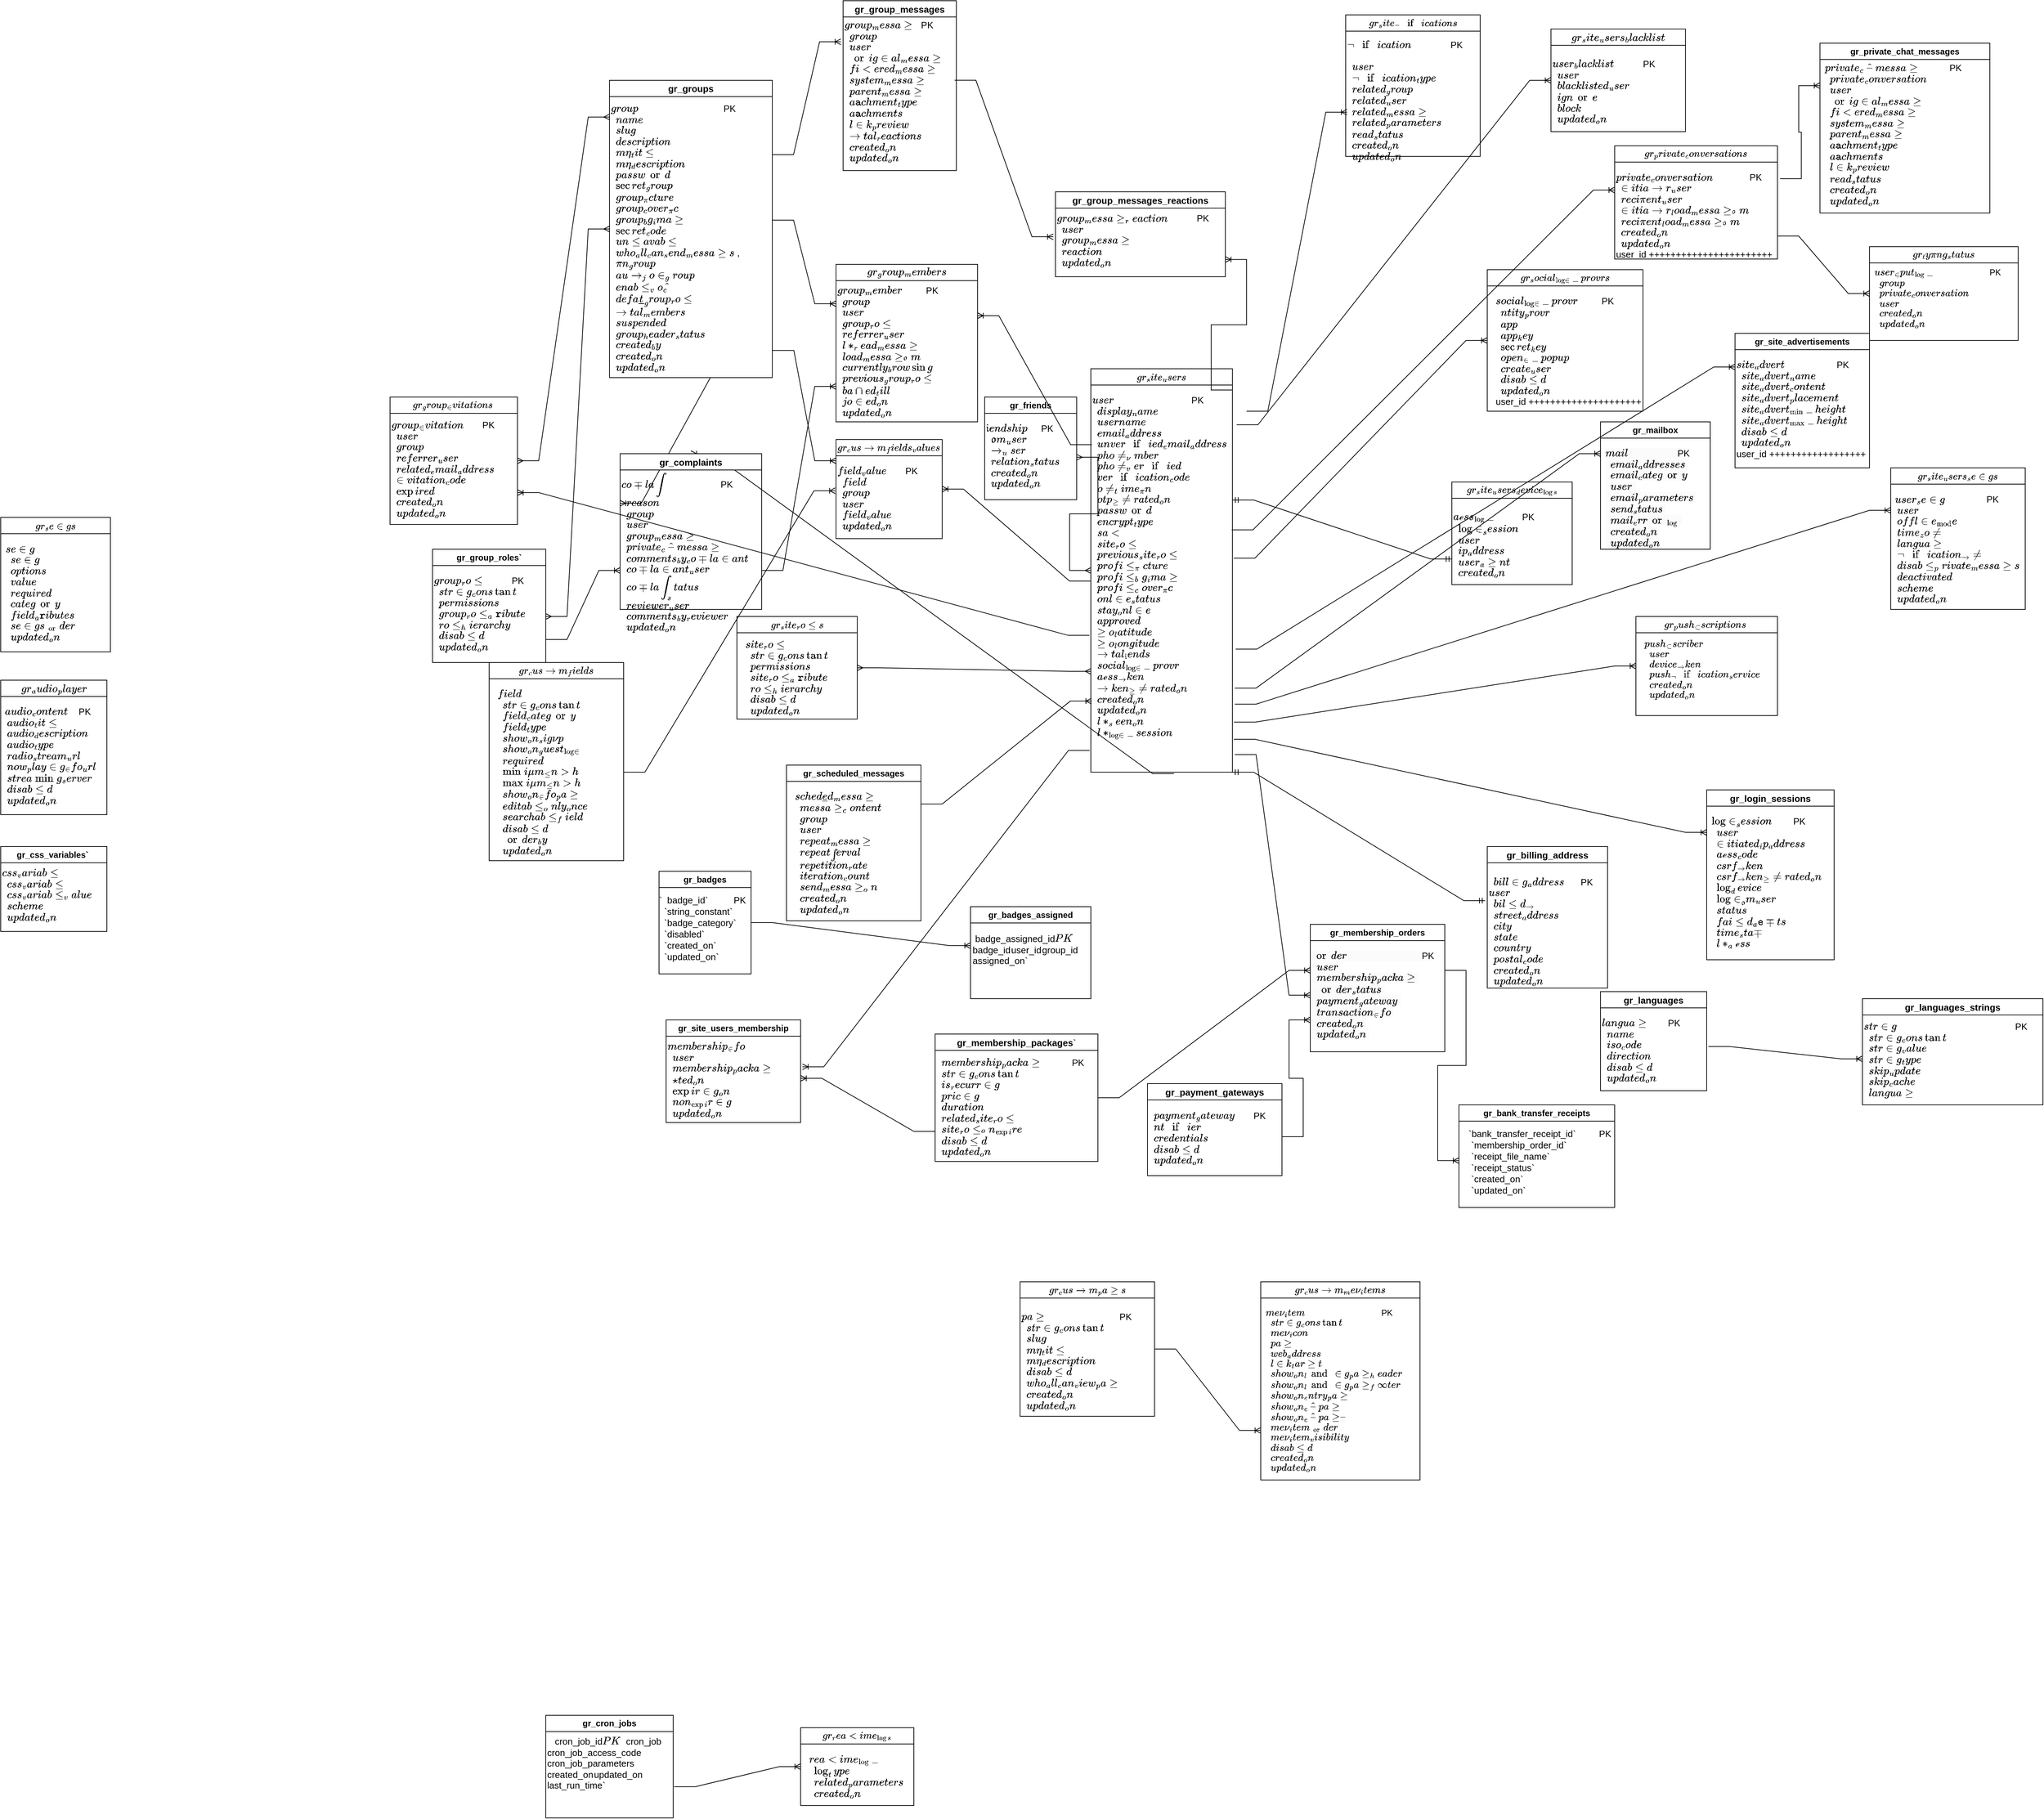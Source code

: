<mxfile version="24.7.6">
  <diagram name="Страница — 1" id="t8PgcB-Bj81JIGUaZiW2">
    <mxGraphModel dx="5990" dy="3760" grid="1" gridSize="10" guides="1" tooltips="1" connect="1" arrows="1" fold="1" page="1" pageScale="1" pageWidth="690" pageHeight="980" math="0" shadow="0">
      <root>
        <mxCell id="0" />
        <mxCell id="1" parent="0" />
        <mxCell id="xByyXgjnT6tnBIrzNjOe-23" value="gr_badges" style="swimlane;whiteSpace=wrap;html=1;" parent="1" vertex="1">
          <mxGeometry x="260" y="590" width="130" height="145" as="geometry" />
        </mxCell>
        <mxCell id="xByyXgjnT6tnBIrzNjOe-21" value="`  badge_id`          PK&#xa;  `string_constant`&#xa;  `badge_category` &#xa;  `disabled`&#xa;  `created_on` &#xa;  `updated_on`" style="text;whiteSpace=none;strokeWidth=2;rounded=0;verticalAlign=top;spacing=10;fontSize=13;horizontal=1;spacingTop=1;" parent="xByyXgjnT6tnBIrzNjOe-23" vertex="1">
          <mxGeometry x="-10" y="17.5" width="140" height="110" as="geometry" />
        </mxCell>
        <mxCell id="xByyXgjnT6tnBIrzNjOe-24" value="gr_badges_assigned" style="swimlane;whiteSpace=wrap;html=1;" parent="1" vertex="1">
          <mxGeometry x="700" y="640" width="170" height="130" as="geometry" />
        </mxCell>
        <mxCell id="xByyXgjnT6tnBIrzNjOe-26" value=" badge_assigned_id` PK  &#xa;  `badge_id` &#xa;  `user_id`&#xa;  `group_id` &#xa;  `assigned_on`" style="text;whiteSpace=wrap;fontSize=13;spacing=3;" parent="xByyXgjnT6tnBIrzNjOe-24" vertex="1">
          <mxGeometry y="30" width="170" height="100" as="geometry" />
        </mxCell>
        <mxCell id="xByyXgjnT6tnBIrzNjOe-27" value="gr_bank_transfer_receipts" style="swimlane;whiteSpace=wrap;html=1;" parent="1" vertex="1">
          <mxGeometry x="1390" y="920" width="220" height="145" as="geometry" />
        </mxCell>
        <mxCell id="xByyXgjnT6tnBIrzNjOe-28" value=" `bank_transfer_receipt_id`         PK&#xa;  `membership_order_id` &#xa;  `receipt_file_name` &#xa;  `receipt_status` &#xa;  `created_on` &#xa;  `updated_on` " style="text;whiteSpace=none;strokeWidth=2;rounded=0;verticalAlign=top;spacing=10;fontSize=13;horizontal=1;spacingTop=1;" parent="xByyXgjnT6tnBIrzNjOe-27" vertex="1">
          <mxGeometry y="17.5" width="220" height="122.5" as="geometry" />
        </mxCell>
        <mxCell id="aM84LzSGUawsXzDRVU1t-1" value="&lt;span style=&quot;text-align: left;&quot;&gt;gr_billing_address&lt;/span&gt;" style="swimlane;whiteSpace=wrap;html=1;fontSize=13;" parent="1" vertex="1">
          <mxGeometry x="1430" y="555" width="170" height="200" as="geometry" />
        </mxCell>
        <mxCell id="aM84LzSGUawsXzDRVU1t-3" value="&#xa;  `billing_address_id`      PK  `  user_id` &#xa;  `billed_to` &#xa;  `street_address` &#xa;  `city` &#xa;  `state`&#xa;  `country` &#xa;  `postal_code`&#xa;  `created_on`&#xa;  `updated_on`" style="text;whiteSpace=wrap;fontSize=13;" parent="aM84LzSGUawsXzDRVU1t-1" vertex="1">
          <mxGeometry y="20" width="170" height="180" as="geometry" />
        </mxCell>
        <mxCell id="aM84LzSGUawsXzDRVU1t-8" value="gr_cron_jobs" style="swimlane;whiteSpace=wrap;html=1;" parent="1" vertex="1">
          <mxGeometry x="100" y="1782.5" width="180" height="145" as="geometry" />
        </mxCell>
        <mxCell id="aM84LzSGUawsXzDRVU1t-7" value="   cron_job_id`           PK &#xa;  `cron_job`&#xa;  `cron_job_access_code` &#xa;  `cron_job_parameters` &#xa;  `created_on` &#xa;  `updated_on` &#xa;  `last_run_time`" style="text;whiteSpace=wrap;fontSize=13;" parent="aM84LzSGUawsXzDRVU1t-8" vertex="1">
          <mxGeometry y="22.5" width="180" height="120" as="geometry" />
        </mxCell>
        <mxCell id="aM84LzSGUawsXzDRVU1t-11" value="gr_friends" style="swimlane;whiteSpace=wrap;html=1;" parent="1" vertex="1">
          <mxGeometry x="720" y="-80" width="130" height="145" as="geometry" />
        </mxCell>
        <mxCell id="aM84LzSGUawsXzDRVU1t-10" value="`  friendship_id`     PK&#xa;  `from_user_id` &#xa;  `to_user_id` &#xa;  `relation_status` &#xa;  `created_on` &#xa;  `updated_on`" style="text;whiteSpace=wrap;fontSize=13;" parent="aM84LzSGUawsXzDRVU1t-11" vertex="1">
          <mxGeometry y="30" width="130" height="110" as="geometry" />
        </mxCell>
        <mxCell id="aM84LzSGUawsXzDRVU1t-27" value="&lt;div style=&quot;text-align: left;&quot;&gt;&lt;span style=&quot;background-color: initial;&quot;&gt;gr_groups&lt;/span&gt;&lt;/div&gt;" style="swimlane;whiteSpace=wrap;html=1;fontSize=13;" parent="1" vertex="1">
          <mxGeometry x="190" y="-527.5" width="230" height="420" as="geometry" />
        </mxCell>
        <mxCell id="aM84LzSGUawsXzDRVU1t-16" value="`  group_id`                                 PK&#xa;  `name` &#xa;  `slug` &#xa;  `description`&#xa;  `meta_title` &#xa;  `meta_description` &#xa;  `password` &#xa;  `secret_group`&#xa;  `group_picture` &#xa;  `group_cover_pic` &#xa;  `group_bg_image` &#xa;  `secret_code` &#xa;  `unleavable` &#xa;  `who_all_can_send_messages` ,&#xa;  `pin_group`&#xa;  `auto_join_group`&#xa;  `enable_video_chat` &#xa;  `default_group_role` &#xa;  `total_members` &#xa;  `suspended`&#xa;  `group_header_status` &#xa;  `created_by` &#xa;  `created_on` &#xa;  `updated_on`" style="text;whiteSpace=wrap;fontSize=13;" parent="aM84LzSGUawsXzDRVU1t-27" vertex="1">
          <mxGeometry y="25" width="230" height="395" as="geometry" />
        </mxCell>
        <mxCell id="aM84LzSGUawsXzDRVU1t-40" value="`gr_group_invitations`&amp;nbsp;" style="swimlane;whiteSpace=wrap;html=1;" parent="1" vertex="1">
          <mxGeometry x="-120" y="-80" width="180" height="180" as="geometry" />
        </mxCell>
        <mxCell id="aM84LzSGUawsXzDRVU1t-31" value="`  group_invitation_id`       PK&#xa;  `user_id` &#xa;  `group_id` &#xa;  `referrer_user_id` &#xa;  `related_email_address` &#xa;  `invitation_code` &#xa;  `expired` &#xa;  `created_on`&#xa;  `updated_on`" style="text;whiteSpace=wrap;fontSize=13;" parent="aM84LzSGUawsXzDRVU1t-40" vertex="1">
          <mxGeometry y="25" width="170" height="150" as="geometry" />
        </mxCell>
        <mxCell id="aM84LzSGUawsXzDRVU1t-43" value="&lt;div style=&quot;text-align: left;&quot;&gt;`gr_group_members`&lt;br&gt;&lt;/div&gt;" style="swimlane;whiteSpace=wrap;html=1;fontSize=13;" parent="1" vertex="1">
          <mxGeometry x="510" y="-267.5" width="200" height="222.5" as="geometry" />
        </mxCell>
        <mxCell id="aM84LzSGUawsXzDRVU1t-42" value="`  group_member_id`         PK &#xa;  `group_id` &#xa;  `user_id` &#xa;  `group_role_id` &#xa;  `referrer_user_id`&#xa;  `last_read_message_id` &#xa;  `load_message_id_from` &#xa;  `currently_browsing` &#xa;  `previous_group_role_id` &#xa;  `banned_till`&#xa;  `joined_on` &#xa;  `updated_on`" style="text;whiteSpace=wrap;fontSize=13;" parent="aM84LzSGUawsXzDRVU1t-43" vertex="1">
          <mxGeometry y="22.5" width="200" height="200" as="geometry" />
        </mxCell>
        <mxCell id="aM84LzSGUawsXzDRVU1t-46" value="&lt;div style=&quot;text-align: left;&quot;&gt;gr_group_messages&lt;br&gt;&lt;/div&gt;" style="swimlane;whiteSpace=wrap;html=1;fontSize=13;" parent="1" vertex="1">
          <mxGeometry x="520" y="-640" width="160" height="240" as="geometry" />
        </mxCell>
        <mxCell id="aM84LzSGUawsXzDRVU1t-45" value="`  group_message_id`   PK&#xa;  `group_id` &#xa;  `user_id` &#xa;  `original_message` &#xa;  `filtered_message` &#xa;  `system_message` &#xa;  `parent_message_id` &#xa;  `attachment_type` &#xa;  `attachments` &#xa;  `link_preview`&#xa;  `total_reactions`&#xa;  `created_on` &#xa;  `updated_on`" style="text;whiteSpace=wrap;fontSize=13;" parent="aM84LzSGUawsXzDRVU1t-46" vertex="1">
          <mxGeometry y="20" width="160" height="210" as="geometry" />
        </mxCell>
        <mxCell id="aM84LzSGUawsXzDRVU1t-48" value="&lt;div style=&quot;text-align: left;&quot;&gt;gr_login_sessions&lt;br&gt;&lt;/div&gt;" style="swimlane;whiteSpace=wrap;html=1;fontSize=13;" parent="1" vertex="1">
          <mxGeometry x="1740" y="475" width="180" height="240" as="geometry" />
        </mxCell>
        <mxCell id="aM84LzSGUawsXzDRVU1t-52" value="`  login_session_id`        PK&#xa;  `user_id` &#xa;  `initiated_ip_address`&#xa;  `access_code`&#xa;  `csrf_token` &#xa;  `csrf_token_generated_on` &#xa;  `log_device` &#xa;  `login_from_user_id` &#xa;  `status` &#xa;  `failed_attempts` &#xa;  `time_stamp`&#xa;  `last_access` " style="text;whiteSpace=wrap;fontSize=13;" parent="aM84LzSGUawsXzDRVU1t-48" vertex="1">
          <mxGeometry x="5" y="30" width="170" height="210" as="geometry" />
        </mxCell>
        <mxCell id="aM84LzSGUawsXzDRVU1t-54" value="&lt;span style=&quot;text-align: left;&quot;&gt;gr_mailbox&lt;/span&gt;" style="swimlane;whiteSpace=wrap;html=1;" parent="1" vertex="1">
          <mxGeometry x="1590" y="-45" width="155" height="180" as="geometry" />
        </mxCell>
        <mxCell id="aM84LzSGUawsXzDRVU1t-56" value="&lt;span style=&quot;color: rgb(0, 0, 0); font-family: Helvetica; font-size: 13px; font-style: normal; font-variant-ligatures: normal; font-variant-caps: normal; font-weight: 400; letter-spacing: normal; orphans: 2; text-align: left; text-indent: 0px; text-transform: none; widows: 2; word-spacing: 0px; -webkit-text-stroke-width: 0px; white-space: normal; background-color: rgb(251, 251, 251); text-decoration-thickness: initial; text-decoration-style: initial; text-decoration-color: initial; float: none; display: inline !important;&quot;&gt;`mail_id`&amp;nbsp; &amp;nbsp; &amp;nbsp; &amp;nbsp; &amp;nbsp; &amp;nbsp; &amp;nbsp; &amp;nbsp; &amp;nbsp; &amp;nbsp;PK&lt;/span&gt;&lt;br style=&quot;forced-color-adjust: none; padding: 0px; margin: 0px; color: rgb(0, 0, 0); font-family: Helvetica; font-size: 13px; font-style: normal; font-variant-ligatures: normal; font-variant-caps: normal; font-weight: 400; letter-spacing: normal; orphans: 2; text-align: left; text-indent: 0px; text-transform: none; widows: 2; word-spacing: 0px; -webkit-text-stroke-width: 0px; white-space: normal; background-color: rgb(251, 251, 251); text-decoration-thickness: initial; text-decoration-style: initial; text-decoration-color: initial;&quot;&gt;&lt;span style=&quot;color: rgb(0, 0, 0); font-family: Helvetica; font-size: 13px; font-style: normal; font-variant-ligatures: normal; font-variant-caps: normal; font-weight: 400; letter-spacing: normal; orphans: 2; text-align: left; text-indent: 0px; text-transform: none; widows: 2; word-spacing: 0px; -webkit-text-stroke-width: 0px; white-space: normal; background-color: rgb(251, 251, 251); text-decoration-thickness: initial; text-decoration-style: initial; text-decoration-color: initial; float: none; display: inline !important;&quot;&gt;&amp;nbsp; `email_addresses`&amp;nbsp;&lt;/span&gt;&lt;br style=&quot;forced-color-adjust: none; padding: 0px; margin: 0px; color: rgb(0, 0, 0); font-family: Helvetica; font-size: 13px; font-style: normal; font-variant-ligatures: normal; font-variant-caps: normal; font-weight: 400; letter-spacing: normal; orphans: 2; text-align: left; text-indent: 0px; text-transform: none; widows: 2; word-spacing: 0px; -webkit-text-stroke-width: 0px; white-space: normal; background-color: rgb(251, 251, 251); text-decoration-thickness: initial; text-decoration-style: initial; text-decoration-color: initial;&quot;&gt;&lt;span style=&quot;color: rgb(0, 0, 0); font-family: Helvetica; font-size: 13px; font-style: normal; font-variant-ligatures: normal; font-variant-caps: normal; font-weight: 400; letter-spacing: normal; orphans: 2; text-align: left; text-indent: 0px; text-transform: none; widows: 2; word-spacing: 0px; -webkit-text-stroke-width: 0px; white-space: normal; background-color: rgb(251, 251, 251); text-decoration-thickness: initial; text-decoration-style: initial; text-decoration-color: initial; float: none; display: inline !important;&quot;&gt;&amp;nbsp; `email_category`&lt;/span&gt;&lt;br style=&quot;forced-color-adjust: none; padding: 0px; margin: 0px; color: rgb(0, 0, 0); font-family: Helvetica; font-size: 13px; font-style: normal; font-variant-ligatures: normal; font-variant-caps: normal; font-weight: 400; letter-spacing: normal; orphans: 2; text-align: left; text-indent: 0px; text-transform: none; widows: 2; word-spacing: 0px; -webkit-text-stroke-width: 0px; white-space: normal; background-color: rgb(251, 251, 251); text-decoration-thickness: initial; text-decoration-style: initial; text-decoration-color: initial;&quot;&gt;&lt;span style=&quot;color: rgb(0, 0, 0); font-family: Helvetica; font-size: 13px; font-style: normal; font-variant-ligatures: normal; font-variant-caps: normal; font-weight: 400; letter-spacing: normal; orphans: 2; text-align: left; text-indent: 0px; text-transform: none; widows: 2; word-spacing: 0px; -webkit-text-stroke-width: 0px; white-space: normal; background-color: rgb(251, 251, 251); text-decoration-thickness: initial; text-decoration-style: initial; text-decoration-color: initial; float: none; display: inline !important;&quot;&gt;&amp;nbsp; `user_id`&amp;nbsp;&lt;/span&gt;&lt;br style=&quot;forced-color-adjust: none; padding: 0px; margin: 0px; color: rgb(0, 0, 0); font-family: Helvetica; font-size: 13px; font-style: normal; font-variant-ligatures: normal; font-variant-caps: normal; font-weight: 400; letter-spacing: normal; orphans: 2; text-align: left; text-indent: 0px; text-transform: none; widows: 2; word-spacing: 0px; -webkit-text-stroke-width: 0px; white-space: normal; background-color: rgb(251, 251, 251); text-decoration-thickness: initial; text-decoration-style: initial; text-decoration-color: initial;&quot;&gt;&lt;span style=&quot;color: rgb(0, 0, 0); font-family: Helvetica; font-size: 13px; font-style: normal; font-variant-ligatures: normal; font-variant-caps: normal; font-weight: 400; letter-spacing: normal; orphans: 2; text-align: left; text-indent: 0px; text-transform: none; widows: 2; word-spacing: 0px; -webkit-text-stroke-width: 0px; white-space: normal; background-color: rgb(251, 251, 251); text-decoration-thickness: initial; text-decoration-style: initial; text-decoration-color: initial; float: none; display: inline !important;&quot;&gt;&amp;nbsp; `email_parameters`&amp;nbsp;&lt;/span&gt;&lt;br style=&quot;forced-color-adjust: none; padding: 0px; margin: 0px; color: rgb(0, 0, 0); font-family: Helvetica; font-size: 13px; font-style: normal; font-variant-ligatures: normal; font-variant-caps: normal; font-weight: 400; letter-spacing: normal; orphans: 2; text-align: left; text-indent: 0px; text-transform: none; widows: 2; word-spacing: 0px; -webkit-text-stroke-width: 0px; white-space: normal; background-color: rgb(251, 251, 251); text-decoration-thickness: initial; text-decoration-style: initial; text-decoration-color: initial;&quot;&gt;&lt;span style=&quot;color: rgb(0, 0, 0); font-family: Helvetica; font-size: 13px; font-style: normal; font-variant-ligatures: normal; font-variant-caps: normal; font-weight: 400; letter-spacing: normal; orphans: 2; text-align: left; text-indent: 0px; text-transform: none; widows: 2; word-spacing: 0px; -webkit-text-stroke-width: 0px; white-space: normal; background-color: rgb(251, 251, 251); text-decoration-thickness: initial; text-decoration-style: initial; text-decoration-color: initial; float: none; display: inline !important;&quot;&gt;&amp;nbsp; `send_status`&amp;nbsp;&lt;/span&gt;&lt;br style=&quot;forced-color-adjust: none; padding: 0px; margin: 0px; color: rgb(0, 0, 0); font-family: Helvetica; font-size: 13px; font-style: normal; font-variant-ligatures: normal; font-variant-caps: normal; font-weight: 400; letter-spacing: normal; orphans: 2; text-align: left; text-indent: 0px; text-transform: none; widows: 2; word-spacing: 0px; -webkit-text-stroke-width: 0px; white-space: normal; background-color: rgb(251, 251, 251); text-decoration-thickness: initial; text-decoration-style: initial; text-decoration-color: initial;&quot;&gt;&lt;span style=&quot;color: rgb(0, 0, 0); font-family: Helvetica; font-size: 13px; font-style: normal; font-variant-ligatures: normal; font-variant-caps: normal; font-weight: 400; letter-spacing: normal; orphans: 2; text-align: left; text-indent: 0px; text-transform: none; widows: 2; word-spacing: 0px; -webkit-text-stroke-width: 0px; white-space: normal; background-color: rgb(251, 251, 251); text-decoration-thickness: initial; text-decoration-style: initial; text-decoration-color: initial; float: none; display: inline !important;&quot;&gt;&amp;nbsp; `mail_error_log`&amp;nbsp;&lt;/span&gt;&lt;br style=&quot;forced-color-adjust: none; padding: 0px; margin: 0px; color: rgb(0, 0, 0); font-family: Helvetica; font-size: 13px; font-style: normal; font-variant-ligatures: normal; font-variant-caps: normal; font-weight: 400; letter-spacing: normal; orphans: 2; text-align: left; text-indent: 0px; text-transform: none; widows: 2; word-spacing: 0px; -webkit-text-stroke-width: 0px; white-space: normal; background-color: rgb(251, 251, 251); text-decoration-thickness: initial; text-decoration-style: initial; text-decoration-color: initial;&quot;&gt;&lt;span style=&quot;color: rgb(0, 0, 0); font-family: Helvetica; font-size: 13px; font-style: normal; font-variant-ligatures: normal; font-variant-caps: normal; font-weight: 400; letter-spacing: normal; orphans: 2; text-align: left; text-indent: 0px; text-transform: none; widows: 2; word-spacing: 0px; -webkit-text-stroke-width: 0px; white-space: normal; background-color: rgb(251, 251, 251); text-decoration-thickness: initial; text-decoration-style: initial; text-decoration-color: initial; float: none; display: inline !important;&quot;&gt;&amp;nbsp; `created_on`&amp;nbsp;&lt;/span&gt;&lt;br style=&quot;forced-color-adjust: none; padding: 0px; margin: 0px; color: rgb(0, 0, 0); font-family: Helvetica; font-size: 13px; font-style: normal; font-variant-ligatures: normal; font-variant-caps: normal; font-weight: 400; letter-spacing: normal; orphans: 2; text-align: left; text-indent: 0px; text-transform: none; widows: 2; word-spacing: 0px; -webkit-text-stroke-width: 0px; white-space: normal; background-color: rgb(251, 251, 251); text-decoration-thickness: initial; text-decoration-style: initial; text-decoration-color: initial;&quot;&gt;&lt;span style=&quot;color: rgb(0, 0, 0); font-family: Helvetica; font-size: 13px; font-style: normal; font-variant-ligatures: normal; font-variant-caps: normal; font-weight: 400; letter-spacing: normal; orphans: 2; text-align: left; text-indent: 0px; text-transform: none; widows: 2; word-spacing: 0px; -webkit-text-stroke-width: 0px; white-space: normal; background-color: rgb(251, 251, 251); text-decoration-thickness: initial; text-decoration-style: initial; text-decoration-color: initial; float: none; display: inline !important;&quot;&gt;&amp;nbsp; `updated_on`&lt;/span&gt;" style="text;whiteSpace=wrap;html=1;fontSize=13;" parent="aM84LzSGUawsXzDRVU1t-54" vertex="1">
          <mxGeometry x="5" y="30" width="150" height="150" as="geometry" />
        </mxCell>
        <mxCell id="aM84LzSGUawsXzDRVU1t-58" value="&lt;span style=&quot;text-align: left;&quot;&gt;gr_membership_orders&lt;/span&gt;" style="swimlane;whiteSpace=wrap;html=1;" parent="1" vertex="1">
          <mxGeometry x="1180" y="665" width="190" height="180" as="geometry" />
        </mxCell>
        <mxCell id="aM84LzSGUawsXzDRVU1t-60" value="&lt;span style=&quot;color: rgb(0, 0, 0); font-family: Helvetica; font-size: 13px; font-style: normal; font-variant-ligatures: normal; font-variant-caps: normal; font-weight: 400; letter-spacing: normal; orphans: 2; text-align: left; text-indent: 0px; text-transform: none; widows: 2; word-spacing: 0px; -webkit-text-stroke-width: 0px; white-space: normal; background-color: rgb(251, 251, 251); text-decoration-thickness: initial; text-decoration-style: initial; text-decoration-color: initial; float: none; display: inline !important;&quot;&gt;`order_id`&amp;nbsp; &amp;nbsp; &amp;nbsp; &amp;nbsp; &amp;nbsp; &amp;nbsp; &amp;nbsp; &amp;nbsp; &amp;nbsp; &amp;nbsp; &amp;nbsp; &amp;nbsp; &amp;nbsp; &amp;nbsp; &amp;nbsp;PK&lt;/span&gt;&lt;br style=&quot;forced-color-adjust: none; padding: 0px; margin: 0px; color: rgb(0, 0, 0); font-family: Helvetica; font-size: 13px; font-style: normal; font-variant-ligatures: normal; font-variant-caps: normal; font-weight: 400; letter-spacing: normal; orphans: 2; text-align: left; text-indent: 0px; text-transform: none; widows: 2; word-spacing: 0px; -webkit-text-stroke-width: 0px; white-space: normal; background-color: rgb(251, 251, 251); text-decoration-thickness: initial; text-decoration-style: initial; text-decoration-color: initial;&quot;&gt;&lt;span style=&quot;color: rgb(0, 0, 0); font-family: Helvetica; font-size: 13px; font-style: normal; font-variant-ligatures: normal; font-variant-caps: normal; font-weight: 400; letter-spacing: normal; orphans: 2; text-align: left; text-indent: 0px; text-transform: none; widows: 2; word-spacing: 0px; -webkit-text-stroke-width: 0px; white-space: normal; background-color: rgb(251, 251, 251); text-decoration-thickness: initial; text-decoration-style: initial; text-decoration-color: initial; float: none; display: inline !important;&quot;&gt;&amp;nbsp; `user_id`&amp;nbsp;&lt;/span&gt;&lt;br style=&quot;forced-color-adjust: none; padding: 0px; margin: 0px; color: rgb(0, 0, 0); font-family: Helvetica; font-size: 13px; font-style: normal; font-variant-ligatures: normal; font-variant-caps: normal; font-weight: 400; letter-spacing: normal; orphans: 2; text-align: left; text-indent: 0px; text-transform: none; widows: 2; word-spacing: 0px; -webkit-text-stroke-width: 0px; white-space: normal; background-color: rgb(251, 251, 251); text-decoration-thickness: initial; text-decoration-style: initial; text-decoration-color: initial;&quot;&gt;&lt;span style=&quot;color: rgb(0, 0, 0); font-family: Helvetica; font-size: 13px; font-style: normal; font-variant-ligatures: normal; font-variant-caps: normal; font-weight: 400; letter-spacing: normal; orphans: 2; text-align: left; text-indent: 0px; text-transform: none; widows: 2; word-spacing: 0px; -webkit-text-stroke-width: 0px; white-space: normal; background-color: rgb(251, 251, 251); text-decoration-thickness: initial; text-decoration-style: initial; text-decoration-color: initial; float: none; display: inline !important;&quot;&gt;&amp;nbsp; `membership_package_id`&amp;nbsp;&lt;/span&gt;&lt;br style=&quot;forced-color-adjust: none; padding: 0px; margin: 0px; color: rgb(0, 0, 0); font-family: Helvetica; font-size: 13px; font-style: normal; font-variant-ligatures: normal; font-variant-caps: normal; font-weight: 400; letter-spacing: normal; orphans: 2; text-align: left; text-indent: 0px; text-transform: none; widows: 2; word-spacing: 0px; -webkit-text-stroke-width: 0px; white-space: normal; background-color: rgb(251, 251, 251); text-decoration-thickness: initial; text-decoration-style: initial; text-decoration-color: initial;&quot;&gt;&lt;span style=&quot;color: rgb(0, 0, 0); font-family: Helvetica; font-size: 13px; font-style: normal; font-variant-ligatures: normal; font-variant-caps: normal; font-weight: 400; letter-spacing: normal; orphans: 2; text-align: left; text-indent: 0px; text-transform: none; widows: 2; word-spacing: 0px; -webkit-text-stroke-width: 0px; white-space: normal; background-color: rgb(251, 251, 251); text-decoration-thickness: initial; text-decoration-style: initial; text-decoration-color: initial; float: none; display: inline !important;&quot;&gt;&amp;nbsp; `order_status`&amp;nbsp;&lt;/span&gt;&lt;br style=&quot;forced-color-adjust: none; padding: 0px; margin: 0px; color: rgb(0, 0, 0); font-family: Helvetica; font-size: 13px; font-style: normal; font-variant-ligatures: normal; font-variant-caps: normal; font-weight: 400; letter-spacing: normal; orphans: 2; text-align: left; text-indent: 0px; text-transform: none; widows: 2; word-spacing: 0px; -webkit-text-stroke-width: 0px; white-space: normal; background-color: rgb(251, 251, 251); text-decoration-thickness: initial; text-decoration-style: initial; text-decoration-color: initial;&quot;&gt;&lt;span style=&quot;color: rgb(0, 0, 0); font-family: Helvetica; font-size: 13px; font-style: normal; font-variant-ligatures: normal; font-variant-caps: normal; font-weight: 400; letter-spacing: normal; orphans: 2; text-align: left; text-indent: 0px; text-transform: none; widows: 2; word-spacing: 0px; -webkit-text-stroke-width: 0px; white-space: normal; background-color: rgb(251, 251, 251); text-decoration-thickness: initial; text-decoration-style: initial; text-decoration-color: initial; float: none; display: inline !important;&quot;&gt;&amp;nbsp; `payment_gateway_id`&amp;nbsp;&lt;/span&gt;&lt;br style=&quot;forced-color-adjust: none; padding: 0px; margin: 0px; color: rgb(0, 0, 0); font-family: Helvetica; font-size: 13px; font-style: normal; font-variant-ligatures: normal; font-variant-caps: normal; font-weight: 400; letter-spacing: normal; orphans: 2; text-align: left; text-indent: 0px; text-transform: none; widows: 2; word-spacing: 0px; -webkit-text-stroke-width: 0px; white-space: normal; background-color: rgb(251, 251, 251); text-decoration-thickness: initial; text-decoration-style: initial; text-decoration-color: initial;&quot;&gt;&lt;span style=&quot;color: rgb(0, 0, 0); font-family: Helvetica; font-size: 13px; font-style: normal; font-variant-ligatures: normal; font-variant-caps: normal; font-weight: 400; letter-spacing: normal; orphans: 2; text-align: left; text-indent: 0px; text-transform: none; widows: 2; word-spacing: 0px; -webkit-text-stroke-width: 0px; white-space: normal; background-color: rgb(251, 251, 251); text-decoration-thickness: initial; text-decoration-style: initial; text-decoration-color: initial; float: none; display: inline !important;&quot;&gt;&amp;nbsp; `transaction_info`&amp;nbsp;&lt;/span&gt;&lt;br style=&quot;forced-color-adjust: none; padding: 0px; margin: 0px; color: rgb(0, 0, 0); font-family: Helvetica; font-size: 13px; font-style: normal; font-variant-ligatures: normal; font-variant-caps: normal; font-weight: 400; letter-spacing: normal; orphans: 2; text-align: left; text-indent: 0px; text-transform: none; widows: 2; word-spacing: 0px; -webkit-text-stroke-width: 0px; white-space: normal; background-color: rgb(251, 251, 251); text-decoration-thickness: initial; text-decoration-style: initial; text-decoration-color: initial;&quot;&gt;&lt;span style=&quot;color: rgb(0, 0, 0); font-family: Helvetica; font-size: 13px; font-style: normal; font-variant-ligatures: normal; font-variant-caps: normal; font-weight: 400; letter-spacing: normal; orphans: 2; text-align: left; text-indent: 0px; text-transform: none; widows: 2; word-spacing: 0px; -webkit-text-stroke-width: 0px; white-space: normal; background-color: rgb(251, 251, 251); text-decoration-thickness: initial; text-decoration-style: initial; text-decoration-color: initial; float: none; display: inline !important;&quot;&gt;&amp;nbsp; `created_on`&amp;nbsp;&lt;/span&gt;&lt;br style=&quot;forced-color-adjust: none; padding: 0px; margin: 0px; color: rgb(0, 0, 0); font-family: Helvetica; font-size: 13px; font-style: normal; font-variant-ligatures: normal; font-variant-caps: normal; font-weight: 400; letter-spacing: normal; orphans: 2; text-align: left; text-indent: 0px; text-transform: none; widows: 2; word-spacing: 0px; -webkit-text-stroke-width: 0px; white-space: normal; background-color: rgb(251, 251, 251); text-decoration-thickness: initial; text-decoration-style: initial; text-decoration-color: initial;&quot;&gt;&lt;span style=&quot;color: rgb(0, 0, 0); font-family: Helvetica; font-size: 13px; font-style: normal; font-variant-ligatures: normal; font-variant-caps: normal; font-weight: 400; letter-spacing: normal; orphans: 2; text-align: left; text-indent: 0px; text-transform: none; widows: 2; word-spacing: 0px; -webkit-text-stroke-width: 0px; white-space: normal; background-color: rgb(251, 251, 251); text-decoration-thickness: initial; text-decoration-style: initial; text-decoration-color: initial; float: none; display: inline !important;&quot;&gt;&amp;nbsp; `updated_on`&amp;nbsp;&lt;/span&gt;" style="text;whiteSpace=wrap;html=1;fontSize=13;" parent="aM84LzSGUawsXzDRVU1t-58" vertex="1">
          <mxGeometry y="30" width="190" height="140" as="geometry" />
        </mxCell>
        <mxCell id="aM84LzSGUawsXzDRVU1t-62" value="&lt;span style=&quot;text-align: left; font-size: 13px;&quot;&gt;gr_membership_packages&lt;/span&gt;&lt;span style=&quot;font-weight: 400; text-align: left; font-size: 13px;&quot;&gt;`&lt;/span&gt;" style="swimlane;whiteSpace=wrap;html=1;fontSize=13;" parent="1" vertex="1">
          <mxGeometry x="650" y="820" width="230" height="180" as="geometry" />
        </mxCell>
        <mxCell id="aM84LzSGUawsXzDRVU1t-61" value="&#xa;  `membership_package_id`            PK &#xa;  `string_constant` &#xa;  `is_recurring` &#xa;  `pricing` &#xa;  `duration` &#xa;  `related_site_role_id` &#xa;  `site_role_id_on_expire` &#xa;  `disabled` &#xa;  `updated_on` " style="text;whiteSpace=wrap;fontSize=13;" parent="aM84LzSGUawsXzDRVU1t-62" vertex="1">
          <mxGeometry y="10" width="230" height="170" as="geometry" />
        </mxCell>
        <mxCell id="aM84LzSGUawsXzDRVU1t-65" value="&lt;span style=&quot;text-align: left; font-size: 13px;&quot;&gt;gr_payment_gateways&lt;/span&gt;" style="swimlane;whiteSpace=wrap;html=1;fontSize=13;" parent="1" vertex="1">
          <mxGeometry x="950" y="890" width="190" height="130" as="geometry" />
        </mxCell>
        <mxCell id="aM84LzSGUawsXzDRVU1t-64" value="&#xa;  `payment_gateway_id`       PK &#xa;  `identifier` &#xa;  `credentials` &#xa;  `disabled` &#xa;  `updated_on` " style="text;whiteSpace=wrap;fontSize=13;" parent="aM84LzSGUawsXzDRVU1t-65" vertex="1">
          <mxGeometry y="15" width="190" height="120" as="geometry" />
        </mxCell>
        <mxCell id="aM84LzSGUawsXzDRVU1t-69" value="&lt;div style=&quot;text-align: left;&quot;&gt;gr_group_messages_reactions&lt;br&gt;&lt;/div&gt;" style="swimlane;whiteSpace=wrap;html=1;fontSize=13;" parent="1" vertex="1">
          <mxGeometry x="820" y="-370" width="240" height="120" as="geometry" />
        </mxCell>
        <mxCell id="aM84LzSGUawsXzDRVU1t-71" value="`group_message_reaction_id`           PK &#xa;  `user_id` &#xa;  `group_message_id` &#xa;  `reaction_id` &#xa;  `updated_on`" style="text;whiteSpace=wrap;fontSize=13;" parent="aM84LzSGUawsXzDRVU1t-69" vertex="1">
          <mxGeometry y="22.5" width="240" height="97.5" as="geometry" />
        </mxCell>
        <mxCell id="aM84LzSGUawsXzDRVU1t-72" value="&lt;div style=&quot;text-align: left;&quot;&gt;&lt;span style=&quot;background-color: initial;&quot;&gt;gr_group_roles`&lt;/span&gt;&lt;/div&gt;" style="swimlane;whiteSpace=wrap;html=1;" parent="1" vertex="1">
          <mxGeometry x="-60" y="135" width="160" height="160" as="geometry" />
        </mxCell>
        <mxCell id="aM84LzSGUawsXzDRVU1t-74" value="`group_role_id`           PK&#xa;  `string_constant` &#xa;  `permissions` &#xa;  `group_role_attribute`&#xa;  `role_hierarchy` &#xa;  `disabled` &#xa;  `updated_on`" style="text;whiteSpace=wrap;fontSize=13;" parent="aM84LzSGUawsXzDRVU1t-72" vertex="1">
          <mxGeometry y="30" width="160" height="130" as="geometry" />
        </mxCell>
        <mxCell id="aM84LzSGUawsXzDRVU1t-76" value="&lt;div style=&quot;text-align: left;&quot;&gt;&lt;span style=&quot;background-color: initial;&quot;&gt;gr_languages&lt;/span&gt;&lt;/div&gt;" style="swimlane;whiteSpace=wrap;html=1;fontSize=13;" parent="1" vertex="1">
          <mxGeometry x="1590" y="760" width="150" height="140" as="geometry" />
        </mxCell>
        <mxCell id="aM84LzSGUawsXzDRVU1t-75" value="`language_id`        PK      &#xa;  `name`&#xa;  `iso_code`&#xa;  `text_direction` &#xa;  `disabled` &#xa;  `updated_on`" style="text;whiteSpace=wrap;fontSize=13;" parent="aM84LzSGUawsXzDRVU1t-76" vertex="1">
          <mxGeometry y="30" width="150" height="110" as="geometry" />
        </mxCell>
        <mxCell id="aM84LzSGUawsXzDRVU1t-79" value="&lt;div style=&quot;text-align: left;&quot;&gt;&lt;span style=&quot;background-color: initial;&quot;&gt;gr_languages_strings&lt;/span&gt;&lt;/div&gt;" style="swimlane;whiteSpace=wrap;html=1;fontSize=13;" parent="1" vertex="1">
          <mxGeometry x="1960" y="770" width="255" height="150" as="geometry" />
        </mxCell>
        <mxCell id="aM84LzSGUawsXzDRVU1t-78" value="`string_id`                                              PK &#xa;  `string_constant` &#xa;  `string_value` &#xa;  `string_type` &#xa;  `skip_update` &#xa;  `skip_cache` &#xa;  `language_id`" style="text;whiteSpace=wrap;fontSize=13;" parent="aM84LzSGUawsXzDRVU1t-79" vertex="1">
          <mxGeometry y="25" width="250" height="120" as="geometry" />
        </mxCell>
        <mxCell id="aM84LzSGUawsXzDRVU1t-81" value="&lt;div style=&quot;text-align: left;&quot;&gt;&lt;span style=&quot;background-color: initial;&quot;&gt;gr_private_chat_messages&lt;/span&gt;&lt;/div&gt;" style="swimlane;whiteSpace=wrap;html=1;" parent="1" vertex="1">
          <mxGeometry x="1900" y="-580" width="240" height="240" as="geometry" />
        </mxCell>
        <mxCell id="aM84LzSGUawsXzDRVU1t-83" value="`private_chat_message_id`            PK &#xa;  `private_conversation_id` &#xa;  `user_id` &#xa;  `original_message` &#xa;  `filtered_message` &#xa;  `system_message` &#xa;  `parent_message_id` &#xa;  `attachment_type` &#xa;  `attachments` &#xa;  `link_preview` &#xa;  `read_status` &#xa;  `created_on` &#xa;  `updated_on`" style="text;whiteSpace=wrap;fontSize=13;" parent="aM84LzSGUawsXzDRVU1t-81" vertex="1">
          <mxGeometry x="5" y="20" width="235" height="210" as="geometry" />
        </mxCell>
        <mxCell id="aM84LzSGUawsXzDRVU1t-85" value="&lt;div style=&quot;text-align: left;&quot;&gt;`gr_private_conversations`&lt;br&gt;&lt;/div&gt;" style="swimlane;whiteSpace=wrap;html=1;" parent="1" vertex="1">
          <mxGeometry x="1610" y="-435" width="230" height="160" as="geometry" />
        </mxCell>
        <mxCell id="aM84LzSGUawsXzDRVU1t-84" value="`private_conversation_id`              PK&#xa;  `initiator_user_id`&#xa;  `recipient_user_id` &#xa;  `initiator_load_message_id_from` &#xa;  `recipient_load_message_id_from` &#xa;  `created_on` &#xa;  `updated_on`&#xa;user_id +++++++++++++++++++++++" style="text;whiteSpace=wrap;fontSize=13;" parent="aM84LzSGUawsXzDRVU1t-85" vertex="1">
          <mxGeometry y="30" width="230" height="130" as="geometry" />
        </mxCell>
        <mxCell id="aM84LzSGUawsXzDRVU1t-88" value="&lt;div style=&quot;text-align: left;&quot;&gt;`gr_push_subscriptions`&amp;nbsp;&lt;br&gt;&lt;/div&gt;" style="swimlane;whiteSpace=wrap;html=1;" parent="1" vertex="1">
          <mxGeometry x="1640" y="230" width="200" height="140" as="geometry" />
        </mxCell>
        <mxCell id="aM84LzSGUawsXzDRVU1t-87" value="`push_subscriber_id`&#xa;  `user_id`&#xa;  `device_token` &#xa;  `push_notification_service` &#xa;  `created_on` &#xa;  `updated_on`" style="text;whiteSpace=wrap;" parent="aM84LzSGUawsXzDRVU1t-88" vertex="1">
          <mxGeometry x="10" y="25" width="190" height="110" as="geometry" />
        </mxCell>
        <mxCell id="aM84LzSGUawsXzDRVU1t-91" value="&lt;div style=&quot;text-align: left;&quot;&gt;`gr_realtime_logs`&lt;br&gt;&lt;/div&gt;" style="swimlane;whiteSpace=wrap;html=1;" parent="1" vertex="1">
          <mxGeometry x="460" y="1800" width="160" height="110" as="geometry" />
        </mxCell>
        <mxCell id="aM84LzSGUawsXzDRVU1t-90" value="`realtime_log_id` &#xa;  `log_type` &#xa;  `related_parameters` &#xa;  `created_on`" style="text;whiteSpace=wrap;fontSize=13;" parent="aM84LzSGUawsXzDRVU1t-91" vertex="1">
          <mxGeometry x="10" y="30" width="160" height="80" as="geometry" />
        </mxCell>
        <mxCell id="aM84LzSGUawsXzDRVU1t-94" value="&lt;div style=&quot;text-align: left;&quot;&gt;gr_scheduled_messages&lt;br&gt;&lt;/div&gt;" style="swimlane;whiteSpace=wrap;html=1;" parent="1" vertex="1">
          <mxGeometry x="440" y="440" width="190" height="220" as="geometry" />
        </mxCell>
        <mxCell id="aM84LzSGUawsXzDRVU1t-93" value="`scheduled_message_id` &#xa;  `message_content` &#xa;  `group_id` &#xa;  `user_id` &#xa;  `repeat_message`&#xa;  `repeat_interval` &#xa;  `repetition_rate`&#xa;  `iteration_count`&#xa;  `send_message_on` &#xa;  `created_on`&#xa;  `updated_on`" style="text;whiteSpace=wrap;fontSize=13;" parent="aM84LzSGUawsXzDRVU1t-94" vertex="1">
          <mxGeometry x="10" y="30" width="170" height="180" as="geometry" />
        </mxCell>
        <mxCell id="aM84LzSGUawsXzDRVU1t-97" value="&lt;div style=&quot;text-align: left;&quot;&gt;`gr_settings`&lt;br&gt;&lt;/div&gt;" style="swimlane;whiteSpace=wrap;html=1;" parent="1" vertex="1">
          <mxGeometry x="-670" y="90" width="155" height="190" as="geometry" />
        </mxCell>
        <mxCell id="aM84LzSGUawsXzDRVU1t-96" value="`setting_id` &#xa;  `setting` &#xa;  `options` &#xa;  `value` &#xa;  `required` &#xa;  `category` &#xa;  `field_attributes`&#xa;  `settings_order` &#xa;  `updated_on`" style="text;whiteSpace=wrap;fontSize=13;" parent="aM84LzSGUawsXzDRVU1t-97" vertex="1">
          <mxGeometry x="5" y="30" width="130" height="150" as="geometry" />
        </mxCell>
        <mxCell id="aM84LzSGUawsXzDRVU1t-100" value="&lt;div style=&quot;text-align: left;&quot;&gt;`gr_site_notifications`&lt;br&gt;&lt;/div&gt;" style="swimlane;whiteSpace=wrap;html=1;" parent="1" vertex="1">
          <mxGeometry x="1230" y="-620" width="190" height="200" as="geometry" />
        </mxCell>
        <mxCell id="aM84LzSGUawsXzDRVU1t-105" value="`notification_id`               PK       &#xa;  `user_id` &#xa;  `notification_type` &#xa;  `related_group_id` &#xa;  `related_user_id`&#xa;  `related_message_id`&#xa;  `related_parameters` &#xa;  `read_status`&#xa;  `created_on` &#xa;  `updated_on`" style="text;whiteSpace=wrap;fontSize=13;" parent="aM84LzSGUawsXzDRVU1t-100" vertex="1">
          <mxGeometry y="27.5" width="190" height="170" as="geometry" />
        </mxCell>
        <mxCell id="aM84LzSGUawsXzDRVU1t-102" value="&lt;div style=&quot;text-align: left;&quot;&gt;gr_site_advertisements&lt;br&gt;&lt;/div&gt;" style="swimlane;whiteSpace=wrap;html=1;" parent="1" vertex="1">
          <mxGeometry x="1780" y="-170" width="190" height="190" as="geometry" />
        </mxCell>
        <mxCell id="aM84LzSGUawsXzDRVU1t-104" value="`site_advert_id`                    PK&#xa;  `site_advert_name`&#xa;  `site_advert_content`&#xa;  `site_advert_placement` &#xa;  `site_advert_min_height` &#xa;  `site_advert_max_height` &#xa;  `disabled` &#xa;  `updated_on`&#xa;user_id ++++++++++++++++++" style="text;whiteSpace=wrap;fontSize=13;" parent="aM84LzSGUawsXzDRVU1t-102" vertex="1">
          <mxGeometry y="30" width="190" height="160" as="geometry" />
        </mxCell>
        <mxCell id="aM84LzSGUawsXzDRVU1t-107" value="&lt;div style=&quot;text-align: left;&quot;&gt;`gr_site_roles`&lt;br&gt;&lt;/div&gt;" style="swimlane;whiteSpace=wrap;html=1;" parent="1" vertex="1">
          <mxGeometry x="370" y="230" width="170" height="145" as="geometry" />
        </mxCell>
        <mxCell id="aM84LzSGUawsXzDRVU1t-106" value="`site_role_id` &#xa;  `string_constant` &#xa;  `permissions` &#xa;  `site_role_attribute` &#xa;  `role_hierarchy`&#xa;  `disabled`&#xa;  `updated_on`" style="text;whiteSpace=wrap;fontSize=13;" parent="aM84LzSGUawsXzDRVU1t-107" vertex="1">
          <mxGeometry x="10" y="25" width="150" height="120" as="geometry" />
        </mxCell>
        <mxCell id="aM84LzSGUawsXzDRVU1t-110" value="&lt;div style=&quot;text-align: left;&quot;&gt;`gr_site_users`&lt;br&gt;&lt;/div&gt;" style="swimlane;whiteSpace=wrap;html=1;" parent="1" vertex="1">
          <mxGeometry x="870" y="-120" width="200" height="570" as="geometry" />
        </mxCell>
        <mxCell id="aM84LzSGUawsXzDRVU1t-109" value="`user_id`                              PK&#xa;  `display_name` &#xa;  `username` &#xa;  `email_address` &#xa;  `unverified_email_address` &#xa;  `phone_number` &#xa;  `phone_verified` &#xa;  `verification_code` &#xa;  `one_time_pin` &#xa;  `otp_generated_on` &#xa;  `password` &#xa;  `encrypt_type`&#xa;  `salt` &#xa;  `site_role_id` &#xa;  `previous_site_role_id` &#xa;  `profile_picture`&#xa;  `profile_bg_image`&#xa;  `profile_cover_pic` &#xa;  `online_status` &#xa;  `stay_online` &#xa;  `approved` &#xa;  `geo_latitude` &#xa;  `geo_longitude` &#xa;  `total_friends` &#xa;  `social_login_provider_id` &#xa;  `access_token` &#xa;  `token_generated_on`&#xa;  `created_on` &#xa;  `updated_on` &#xa;  `last_seen_on`&#xa;  `last_login_session`&#xa; &#xa;" style="text;whiteSpace=wrap;fontSize=13;" parent="aM84LzSGUawsXzDRVU1t-110" vertex="1">
          <mxGeometry y="30" width="200" height="540" as="geometry" />
        </mxCell>
        <mxCell id="aM84LzSGUawsXzDRVU1t-113" value="&lt;div style=&quot;text-align: left;&quot;&gt;`gr_site_users_blacklist`&lt;br style=&quot;font-size: 13px;&quot;&gt;&lt;/div&gt;" style="swimlane;whiteSpace=wrap;html=1;fontSize=13;" parent="1" vertex="1">
          <mxGeometry x="1520" y="-600" width="190" height="145" as="geometry" />
        </mxCell>
        <mxCell id="aM84LzSGUawsXzDRVU1t-112" value="`user_blacklist_id`           PK       &#xa;  `user_id` &#xa;  `blacklisted_user_id` &#xa;  `ignore` &#xa;  `block` &#xa;  `updated_on`" style="text;whiteSpace=wrap;fontSize=13;" parent="aM84LzSGUawsXzDRVU1t-113" vertex="1">
          <mxGeometry y="35" width="190" height="110" as="geometry" />
        </mxCell>
        <mxCell id="aM84LzSGUawsXzDRVU1t-116" value="&lt;div style=&quot;text-align: left;&quot;&gt;`gr_site_users_device_logs`&lt;br&gt;&lt;/div&gt;" style="swimlane;whiteSpace=wrap;html=1;" parent="1" vertex="1">
          <mxGeometry x="1380" y="40" width="170" height="145" as="geometry" />
        </mxCell>
        <mxCell id="aM84LzSGUawsXzDRVU1t-115" value="`access_log_id`          PK   &#xa;  `login_session_id` &#xa;  `user_id` &#xa;  `ip_address`&#xa;  `user_agent`&#xa;  `created_on`" style="text;whiteSpace=wrap;fontSize=13;" parent="aM84LzSGUawsXzDRVU1t-116" vertex="1">
          <mxGeometry y="35" width="160" height="110" as="geometry" />
        </mxCell>
        <mxCell id="aM84LzSGUawsXzDRVU1t-119" value="&lt;div style=&quot;text-align: left;&quot;&gt;gr_site_users_membership&lt;br&gt;&lt;/div&gt;" style="swimlane;whiteSpace=wrap;html=1;" parent="1" vertex="1">
          <mxGeometry x="270" y="800" width="190" height="145" as="geometry" />
        </mxCell>
        <mxCell id="aM84LzSGUawsXzDRVU1t-118" value="`membership_info_id` &#xa;  `user_id`&#xa;  `membership_package_id` &#xa;  `started_on` &#xa;  `expiring_on` &#xa;  `non_expiring` &#xa;  `updated_on`" style="text;whiteSpace=wrap;fontSize=13;" parent="aM84LzSGUawsXzDRVU1t-119" vertex="1">
          <mxGeometry y="22.5" width="190" height="120" as="geometry" />
        </mxCell>
        <mxCell id="aM84LzSGUawsXzDRVU1t-121" value="&lt;div style=&quot;text-align: left;&quot;&gt;`gr_site_users_settings`&lt;/div&gt;" style="swimlane;whiteSpace=wrap;html=1;" parent="1" vertex="1">
          <mxGeometry x="2000" y="20" width="190" height="200" as="geometry" />
        </mxCell>
        <mxCell id="aM84LzSGUawsXzDRVU1t-122" value=" `user_setting_id`                PK&#xa;  `user_id`&#xa;  `offline_mode` &#xa;  `time_zone` &#xa;  `language_id` &#xa;  `notification_tone` &#xa;  `disable_private_messages` &#xa;  `deactivated` &#xa;  `color_scheme` &#xa;  `updated_on` " style="text;whiteSpace=wrap;fontSize=13;" parent="aM84LzSGUawsXzDRVU1t-121" vertex="1">
          <mxGeometry y="30" width="190" height="120" as="geometry" />
        </mxCell>
        <mxCell id="aM84LzSGUawsXzDRVU1t-124" value="&lt;div style=&quot;text-align: left;&quot;&gt;`gr_social_login_providers`&lt;br&gt;&lt;/div&gt;" style="swimlane;whiteSpace=wrap;html=1;" parent="1" vertex="1">
          <mxGeometry x="1430" y="-260" width="220" height="200" as="geometry" />
        </mxCell>
        <mxCell id="aM84LzSGUawsXzDRVU1t-123" value="`social_login_provider_id`         PK&#xa;  `identity_provider` &#xa;  `app_id` &#xa;  `app_key` &#xa;  `secret_key` &#xa;  `open_in_popup` &#xa;  `create_user` &#xa;  `disabled` &#xa;  `updated_on`&#xa;user_id +++++++++++++++++++++" style="text;whiteSpace=wrap;fontSize=13;" parent="aM84LzSGUawsXzDRVU1t-124" vertex="1">
          <mxGeometry x="10" y="30" width="210" height="170" as="geometry" />
        </mxCell>
        <mxCell id="aM84LzSGUawsXzDRVU1t-127" value="&lt;div style=&quot;text-align: left;&quot;&gt;`gr_typing_status`&lt;br&gt;&lt;/div&gt;" style="swimlane;whiteSpace=wrap;html=1;" parent="1" vertex="1">
          <mxGeometry x="1970" y="-292.5" width="210" height="132.5" as="geometry" />
        </mxCell>
        <mxCell id="aM84LzSGUawsXzDRVU1t-126" value="`user_input_log_id`                       PK&#xa;  `group_id` &#xa;  `private_conversation_id` &#xa;  `user_id` &#xa;  `created_on` &#xa;  `updated_on`" style="text;whiteSpace=wrap;" parent="aM84LzSGUawsXzDRVU1t-127" vertex="1">
          <mxGeometry x="5" y="22.5" width="205" height="110" as="geometry" />
        </mxCell>
        <mxCell id="aM84LzSGUawsXzDRVU1t-129" value="&lt;div style=&quot;text-align: left;&quot;&gt;&lt;span style=&quot;background-color: initial;&quot;&gt;`gr_audio_player`&lt;/span&gt;&lt;/div&gt;" style="swimlane;whiteSpace=wrap;html=1;fontSize=13;" parent="1" vertex="1">
          <mxGeometry x="-670" y="320" width="150" height="190" as="geometry" />
        </mxCell>
        <mxCell id="aM84LzSGUawsXzDRVU1t-130" value=" `audio_content_id`    PK &#xa;  `audio_title`&#xa;  `audio_description` &#xa;  `audio_type` &#xa;  `radio_stream_url` &#xa;  `now_playing_info_url` &#xa;  `streaming_server`&#xa;  `disabled` &#xa;  `updated_on` " style="text;whiteSpace=wrap;fontSize=13;" parent="aM84LzSGUawsXzDRVU1t-129" vertex="1">
          <mxGeometry y="30" width="150" height="160" as="geometry" />
        </mxCell>
        <mxCell id="aM84LzSGUawsXzDRVU1t-132" value="gr_css_variables`&amp;nbsp;" style="swimlane;whiteSpace=wrap;html=1;" parent="1" vertex="1">
          <mxGeometry x="-670" y="555" width="150" height="120" as="geometry" />
        </mxCell>
        <mxCell id="aM84LzSGUawsXzDRVU1t-131" value="`css_variable_id` &#xa;  `css_variable` &#xa;  `css_variable_value`&#xa;  `color_scheme` &#xa;  `updated_on`" style="text;whiteSpace=wrap;fontSize=13;" parent="aM84LzSGUawsXzDRVU1t-132" vertex="1">
          <mxGeometry y="22.5" width="150" height="100" as="geometry" />
        </mxCell>
        <mxCell id="aM84LzSGUawsXzDRVU1t-136" value="&lt;div style=&quot;text-align: left;&quot;&gt;`gr_custom_fields`&lt;br&gt;&lt;/div&gt;" style="swimlane;whiteSpace=wrap;html=1;" parent="1" vertex="1">
          <mxGeometry x="20" y="295" width="190" height="280" as="geometry" />
        </mxCell>
        <mxCell id="aM84LzSGUawsXzDRVU1t-135" value="`field_id`&#xa;  `string_constant` &#xa;  `field_category` &#xa;  `field_type` &#xa;  `show_on_signup` &#xa;  `show_on_guest_login` &#xa;  `required` &#xa;  `minimum_length` &#xa;  `maximum_length`&#xa;  `show_on_info_page` &#xa;  `editable_only_once` &#xa;  `searchable_field`&#xa;  `disabled` &#xa;  `order_by` &#xa;  `updated_on`" style="text;whiteSpace=wrap;fontSize=13;" parent="aM84LzSGUawsXzDRVU1t-136" vertex="1">
          <mxGeometry x="10" y="30" width="170" height="240" as="geometry" />
        </mxCell>
        <mxCell id="aM84LzSGUawsXzDRVU1t-139" value="`gr_custom_fields_values`" style="swimlane;whiteSpace=wrap;html=1;" parent="1" vertex="1">
          <mxGeometry x="510" y="-20" width="150" height="140" as="geometry" />
        </mxCell>
        <mxCell id="aM84LzSGUawsXzDRVU1t-138" value="`field_value_id`       PK&#xa;  `field_id` &#xa;  `group_id`&#xa;  `user_id`&#xa;  `field_value` &#xa;  `updated_on`" style="text;whiteSpace=wrap;fontSize=13;" parent="aM84LzSGUawsXzDRVU1t-139" vertex="1">
          <mxGeometry y="30" width="150" height="110" as="geometry" />
        </mxCell>
        <mxCell id="aM84LzSGUawsXzDRVU1t-142" value="&lt;div style=&quot;text-align: left;&quot;&gt;`gr_custom_menu_items`&lt;br&gt;&lt;/div&gt;" style="swimlane;whiteSpace=wrap;html=1;" parent="1" vertex="1">
          <mxGeometry x="1110" y="1170" width="225" height="280" as="geometry" />
        </mxCell>
        <mxCell id="aM84LzSGUawsXzDRVU1t-141" value="`menu_item_id`                                PK&#xa;  `string_constant` &#xa;  `menu_icon_class`&#xa;  `page_id` &#xa;  `web_address` &#xa;  `link_target` &#xa;  `show_on_landing_page_header` &#xa;  `show_on_landing_page_footer` &#xa;  `show_on_entry_page` &#xa;  `show_on_chat_page` &#xa;  `show_on_chat_page_top` &#xa;  `menu_item_order` &#xa;  `menu_item_visibility` &#xa;  `disabled` &#xa;  `created_on`&#xa;  `updated_on`" style="text;whiteSpace=wrap;" parent="aM84LzSGUawsXzDRVU1t-142" vertex="1">
          <mxGeometry x="5" y="30" width="220" height="250" as="geometry" />
        </mxCell>
        <mxCell id="aM84LzSGUawsXzDRVU1t-145" value="&lt;div style=&quot;text-align: left;&quot;&gt;`gr_custom_pages`&lt;br&gt;&lt;/div&gt;" style="swimlane;whiteSpace=wrap;html=1;" parent="1" vertex="1">
          <mxGeometry x="770" y="1170" width="190" height="190" as="geometry" />
        </mxCell>
        <mxCell id="aM84LzSGUawsXzDRVU1t-144" value="`page_id`                             PK&#xa;  `string_constant`&#xa;  `slug` &#xa;  `meta_title` &#xa;  `meta_description`&#xa;  `disabled` &#xa;  `who_all_can_view_page` &#xa;  `created_on` &#xa;  `updated_on`" style="text;whiteSpace=wrap;fontSize=13;" parent="aM84LzSGUawsXzDRVU1t-145" vertex="1">
          <mxGeometry y="35" width="180" height="150" as="geometry" />
        </mxCell>
        <mxCell id="aM84LzSGUawsXzDRVU1t-147" value="" style="edgeStyle=entityRelationEdgeStyle;fontSize=12;html=1;endArrow=ERmandOne;startArrow=ERmandOne;rounded=0;exitX=1;exitY=1;exitDx=0;exitDy=0;entryX=-0.018;entryY=0.314;entryDx=0;entryDy=0;entryPerimeter=0;" parent="1" source="aM84LzSGUawsXzDRVU1t-109" target="aM84LzSGUawsXzDRVU1t-3" edge="1">
          <mxGeometry width="100" height="100" relative="1" as="geometry">
            <mxPoint x="1100" y="160" as="sourcePoint" />
            <mxPoint x="1180" y="60" as="targetPoint" />
            <Array as="points">
              <mxPoint x="1100" y="310" />
            </Array>
          </mxGeometry>
        </mxCell>
        <mxCell id="aM84LzSGUawsXzDRVU1t-148" value="" style="edgeStyle=entityRelationEdgeStyle;fontSize=12;html=1;endArrow=ERmandOne;startArrow=ERmandOne;rounded=0;entryX=0;entryY=0.75;entryDx=0;entryDy=0;exitX=1.001;exitY=0.288;exitDx=0;exitDy=0;exitPerimeter=0;" parent="1" source="aM84LzSGUawsXzDRVU1t-109" target="aM84LzSGUawsXzDRVU1t-116" edge="1">
          <mxGeometry width="100" height="100" relative="1" as="geometry">
            <mxPoint x="1080" y="-10" as="sourcePoint" />
            <mxPoint x="1180" y="-110" as="targetPoint" />
          </mxGeometry>
        </mxCell>
        <mxCell id="aM84LzSGUawsXzDRVU1t-151" value="" style="edgeStyle=entityRelationEdgeStyle;fontSize=12;html=1;endArrow=ERoneToMany;rounded=0;entryX=1;entryY=0.25;entryDx=0;entryDy=0;exitX=0.007;exitY=0.143;exitDx=0;exitDy=0;exitPerimeter=0;" parent="1" source="aM84LzSGUawsXzDRVU1t-109" target="aM84LzSGUawsXzDRVU1t-42" edge="1">
          <mxGeometry width="100" height="100" relative="1" as="geometry">
            <mxPoint x="880" y="-30" as="sourcePoint" />
            <mxPoint x="850" y="-200" as="targetPoint" />
          </mxGeometry>
        </mxCell>
        <mxCell id="aM84LzSGUawsXzDRVU1t-152" value="" style="edgeStyle=entityRelationEdgeStyle;fontSize=12;html=1;endArrow=ERoneToMany;rounded=0;entryX=0;entryY=0.25;entryDx=0;entryDy=0;" parent="1" target="aM84LzSGUawsXzDRVU1t-43" edge="1">
          <mxGeometry width="100" height="100" relative="1" as="geometry">
            <mxPoint x="420" y="-330" as="sourcePoint" />
            <mxPoint x="500" y="-230" as="targetPoint" />
          </mxGeometry>
        </mxCell>
        <mxCell id="aM84LzSGUawsXzDRVU1t-153" value="" style="edgeStyle=entityRelationEdgeStyle;fontSize=12;html=1;endArrow=ERoneToMany;rounded=0;entryX=-0.02;entryY=0.181;entryDx=0;entryDy=0;entryPerimeter=0;exitX=1;exitY=0.25;exitDx=0;exitDy=0;" parent="1" source="aM84LzSGUawsXzDRVU1t-27" target="aM84LzSGUawsXzDRVU1t-45" edge="1">
          <mxGeometry width="100" height="100" relative="1" as="geometry">
            <mxPoint x="-170" y="-290" as="sourcePoint" />
            <mxPoint x="-100" y="-50" as="targetPoint" />
          </mxGeometry>
        </mxCell>
        <mxCell id="aM84LzSGUawsXzDRVU1t-154" value="" style="edgeStyle=entityRelationEdgeStyle;fontSize=12;html=1;endArrow=ERoneToMany;rounded=0;entryX=0;entryY=0.25;entryDx=0;entryDy=0;exitX=0.995;exitY=0.366;exitDx=0;exitDy=0;exitPerimeter=0;" parent="1" source="aM84LzSGUawsXzDRVU1t-109" target="aM84LzSGUawsXzDRVU1t-84" edge="1">
          <mxGeometry width="100" height="100" relative="1" as="geometry">
            <mxPoint x="1210" y="40" as="sourcePoint" />
            <mxPoint x="1310" y="-60" as="targetPoint" />
          </mxGeometry>
        </mxCell>
        <mxCell id="aM84LzSGUawsXzDRVU1t-155" value="" style="edgeStyle=entityRelationEdgeStyle;fontSize=12;html=1;endArrow=ERoneToMany;rounded=0;entryX=0;entryY=0.25;entryDx=0;entryDy=0;exitX=1.016;exitY=0.127;exitDx=0;exitDy=0;exitPerimeter=0;" parent="1" source="aM84LzSGUawsXzDRVU1t-84" target="aM84LzSGUawsXzDRVU1t-81" edge="1">
          <mxGeometry width="100" height="100" relative="1" as="geometry">
            <mxPoint x="1610" y="-40" as="sourcePoint" />
            <mxPoint x="1710" y="-140" as="targetPoint" />
          </mxGeometry>
        </mxCell>
        <mxCell id="aM84LzSGUawsXzDRVU1t-156" value="" style="edgeStyle=entityRelationEdgeStyle;fontSize=12;html=1;endArrow=ERoneToMany;rounded=0;entryX=0;entryY=0.25;entryDx=0;entryDy=0;exitX=1.017;exitY=0.822;exitDx=0;exitDy=0;exitPerimeter=0;" parent="1" source="aM84LzSGUawsXzDRVU1t-109" target="aM84LzSGUawsXzDRVU1t-122" edge="1">
          <mxGeometry width="100" height="100" relative="1" as="geometry">
            <mxPoint x="1200" y="210" as="sourcePoint" />
            <mxPoint x="1300" y="110" as="targetPoint" />
          </mxGeometry>
        </mxCell>
        <mxCell id="aM84LzSGUawsXzDRVU1t-157" value="" style="edgeStyle=entityRelationEdgeStyle;fontSize=12;html=1;endArrow=ERoneToMany;rounded=0;entryX=0;entryY=0.25;entryDx=0;entryDy=0;exitX=1.01;exitY=0.914;exitDx=0;exitDy=0;exitPerimeter=0;" parent="1" source="aM84LzSGUawsXzDRVU1t-109" target="aM84LzSGUawsXzDRVU1t-48" edge="1">
          <mxGeometry width="100" height="100" relative="1" as="geometry">
            <mxPoint x="1180" y="330" as="sourcePoint" />
            <mxPoint x="1280" y="230" as="targetPoint" />
            <Array as="points">
              <mxPoint x="1150" y="140" />
              <mxPoint x="1190" y="210" />
            </Array>
          </mxGeometry>
        </mxCell>
        <mxCell id="aM84LzSGUawsXzDRVU1t-159" value="" style="edgeStyle=entityRelationEdgeStyle;fontSize=12;html=1;endArrow=ERoneToMany;rounded=0;exitX=1.017;exitY=0.78;exitDx=0;exitDy=0;exitPerimeter=0;entryX=0;entryY=0.25;entryDx=0;entryDy=0;" parent="1" source="aM84LzSGUawsXzDRVU1t-109" target="aM84LzSGUawsXzDRVU1t-54" edge="1">
          <mxGeometry width="100" height="100" relative="1" as="geometry">
            <mxPoint x="1410" y="210" as="sourcePoint" />
            <mxPoint x="1510" y="110" as="targetPoint" />
            <Array as="points">
              <mxPoint x="1380" y="160" />
            </Array>
          </mxGeometry>
        </mxCell>
        <mxCell id="aM84LzSGUawsXzDRVU1t-160" value="" style="edgeStyle=entityRelationEdgeStyle;fontSize=12;html=1;endArrow=ERmany;startArrow=ERmany;rounded=0;entryX=0;entryY=0.5;entryDx=0;entryDy=0;exitX=1;exitY=0.5;exitDx=0;exitDy=0;" parent="1" source="aM84LzSGUawsXzDRVU1t-10" target="aM84LzSGUawsXzDRVU1t-110" edge="1">
          <mxGeometry width="100" height="100" relative="1" as="geometry">
            <mxPoint x="720" y="290" as="sourcePoint" />
            <mxPoint x="820" y="190" as="targetPoint" />
          </mxGeometry>
        </mxCell>
        <mxCell id="aM84LzSGUawsXzDRVU1t-161" value="" style="edgeStyle=entityRelationEdgeStyle;fontSize=12;html=1;endArrow=ERmany;startArrow=ERmany;rounded=0;entryX=0;entryY=0.5;entryDx=0;entryDy=0;" parent="1" source="aM84LzSGUawsXzDRVU1t-74" target="aM84LzSGUawsXzDRVU1t-27" edge="1">
          <mxGeometry width="100" height="100" relative="1" as="geometry">
            <mxPoint x="80" y="10" as="sourcePoint" />
            <mxPoint x="180" y="-90" as="targetPoint" />
          </mxGeometry>
        </mxCell>
        <mxCell id="aM84LzSGUawsXzDRVU1t-162" value="" style="edgeStyle=entityRelationEdgeStyle;fontSize=12;html=1;endArrow=ERmany;startArrow=ERmany;rounded=0;entryX=0;entryY=0.068;entryDx=0;entryDy=0;entryPerimeter=0;exitX=1;exitY=0.5;exitDx=0;exitDy=0;" parent="1" source="aM84LzSGUawsXzDRVU1t-40" target="aM84LzSGUawsXzDRVU1t-16" edge="1">
          <mxGeometry width="100" height="100" relative="1" as="geometry">
            <mxPoint x="60" y="-210" as="sourcePoint" />
            <mxPoint x="160" y="-310" as="targetPoint" />
          </mxGeometry>
        </mxCell>
        <mxCell id="aM84LzSGUawsXzDRVU1t-163" value="" style="edgeStyle=entityRelationEdgeStyle;fontSize=12;html=1;endArrow=ERoneToMany;rounded=0;entryX=0;entryY=0.25;entryDx=0;entryDy=0;exitX=1;exitY=0.5;exitDx=0;exitDy=0;" parent="1" source="aM84LzSGUawsXzDRVU1t-62" target="aM84LzSGUawsXzDRVU1t-60" edge="1">
          <mxGeometry width="100" height="100" relative="1" as="geometry">
            <mxPoint x="820" y="980" as="sourcePoint" />
            <mxPoint x="920" y="880" as="targetPoint" />
            <Array as="points">
              <mxPoint x="1180" y="760" />
              <mxPoint x="890" y="930" />
            </Array>
          </mxGeometry>
        </mxCell>
        <mxCell id="aM84LzSGUawsXzDRVU1t-166" value="" style="edgeStyle=entityRelationEdgeStyle;fontSize=12;html=1;endArrow=ERoneToMany;rounded=0;exitX=1;exitY=0.5;exitDx=0;exitDy=0;entryX=0;entryY=0.25;entryDx=0;entryDy=0;" parent="1" source="xByyXgjnT6tnBIrzNjOe-21" target="xByyXgjnT6tnBIrzNjOe-26" edge="1">
          <mxGeometry width="100" height="100" relative="1" as="geometry">
            <mxPoint x="700" y="650" as="sourcePoint" />
            <mxPoint x="800" y="550" as="targetPoint" />
          </mxGeometry>
        </mxCell>
        <mxCell id="aM84LzSGUawsXzDRVU1t-167" value="" style="edgeStyle=entityRelationEdgeStyle;fontSize=12;html=1;endArrow=ERoneToMany;rounded=0;entryX=0.01;entryY=0.647;entryDx=0;entryDy=0;entryPerimeter=0;" parent="1" target="aM84LzSGUawsXzDRVU1t-105" edge="1">
          <mxGeometry width="100" height="100" relative="1" as="geometry">
            <mxPoint x="1090" y="-60" as="sourcePoint" />
            <mxPoint x="1230" y="-140" as="targetPoint" />
            <Array as="points">
              <mxPoint x="1150" y="-40" />
              <mxPoint x="1290" y="-130" />
            </Array>
          </mxGeometry>
        </mxCell>
        <mxCell id="aM84LzSGUawsXzDRVU1t-168" value="" style="edgeStyle=entityRelationEdgeStyle;fontSize=12;html=1;endArrow=ERoneToMany;rounded=0;entryX=0;entryY=0.5;entryDx=0;entryDy=0;exitX=1.03;exitY=0.091;exitDx=0;exitDy=0;exitPerimeter=0;" parent="1" source="aM84LzSGUawsXzDRVU1t-109" target="aM84LzSGUawsXzDRVU1t-113" edge="1">
          <mxGeometry width="100" height="100" relative="1" as="geometry">
            <mxPoint x="1220" y="-110" as="sourcePoint" />
            <mxPoint x="1320" y="-210" as="targetPoint" />
            <Array as="points">
              <mxPoint x="1190" y="-90" />
              <mxPoint x="1130" y="-60" />
              <mxPoint x="1360" y="-230" />
            </Array>
          </mxGeometry>
        </mxCell>
        <mxCell id="kCxaixW85ZACDbbkVmKa-1" value="" style="edgeStyle=entityRelationEdgeStyle;fontSize=12;html=1;endArrow=ERoneToMany;rounded=0;exitX=1.01;exitY=0.869;exitDx=0;exitDy=0;exitPerimeter=0;entryX=0;entryY=0.5;entryDx=0;entryDy=0;" edge="1" parent="1" source="aM84LzSGUawsXzDRVU1t-109" target="aM84LzSGUawsXzDRVU1t-88">
          <mxGeometry width="100" height="100" relative="1" as="geometry">
            <mxPoint x="1290" y="430" as="sourcePoint" />
            <mxPoint x="1790" y="180" as="targetPoint" />
            <Array as="points">
              <mxPoint x="1790" y="190" />
            </Array>
          </mxGeometry>
        </mxCell>
        <mxCell id="kCxaixW85ZACDbbkVmKa-3" value="" style="edgeStyle=entityRelationEdgeStyle;fontSize=12;html=1;endArrow=ERoneToMany;rounded=0;exitX=1;exitY=0.25;exitDx=0;exitDy=0;entryX=0.005;entryY=0.814;entryDx=0;entryDy=0;entryPerimeter=0;" edge="1" parent="1" source="aM84LzSGUawsXzDRVU1t-94" target="aM84LzSGUawsXzDRVU1t-109">
          <mxGeometry width="100" height="100" relative="1" as="geometry">
            <mxPoint x="620" y="670" as="sourcePoint" />
            <mxPoint x="890" y="330" as="targetPoint" />
          </mxGeometry>
        </mxCell>
        <mxCell id="kCxaixW85ZACDbbkVmKa-4" value="" style="edgeStyle=entityRelationEdgeStyle;fontSize=12;html=1;endArrow=ERoneToMany;rounded=0;entryX=0;entryY=0.25;entryDx=0;entryDy=0;exitX=1.023;exitY=0.678;exitDx=0;exitDy=0;exitPerimeter=0;" edge="1" parent="1" source="aM84LzSGUawsXzDRVU1t-109" target="aM84LzSGUawsXzDRVU1t-102">
          <mxGeometry width="100" height="100" relative="1" as="geometry">
            <mxPoint x="1220" y="200" as="sourcePoint" />
            <mxPoint x="1320" y="100" as="targetPoint" />
          </mxGeometry>
        </mxCell>
        <mxCell id="kCxaixW85ZACDbbkVmKa-6" value="" style="edgeStyle=entityRelationEdgeStyle;fontSize=12;html=1;endArrow=ERoneToMany;rounded=0;entryX=0;entryY=0.5;entryDx=0;entryDy=0;exitX=1;exitY=0.75;exitDx=0;exitDy=0;" edge="1" parent="1" source="aM84LzSGUawsXzDRVU1t-84" target="aM84LzSGUawsXzDRVU1t-127">
          <mxGeometry width="100" height="100" relative="1" as="geometry">
            <mxPoint x="1170" y="-20" as="sourcePoint" />
            <mxPoint x="1270" y="-120" as="targetPoint" />
          </mxGeometry>
        </mxCell>
        <mxCell id="kCxaixW85ZACDbbkVmKa-7" value="" style="edgeStyle=entityRelationEdgeStyle;fontSize=12;html=1;endArrow=ERoneToMany;rounded=0;entryX=0;entryY=0.75;entryDx=0;entryDy=0;exitX=1;exitY=0.5;exitDx=0;exitDy=0;" edge="1" parent="1" source="aM84LzSGUawsXzDRVU1t-145" target="aM84LzSGUawsXzDRVU1t-142">
          <mxGeometry width="100" height="100" relative="1" as="geometry">
            <mxPoint x="790" y="1295" as="sourcePoint" />
            <mxPoint x="810" y="1440" as="targetPoint" />
            <Array as="points">
              <mxPoint x="780" y="1295" />
            </Array>
          </mxGeometry>
        </mxCell>
        <mxCell id="kCxaixW85ZACDbbkVmKa-8" value="" style="edgeStyle=entityRelationEdgeStyle;fontSize=12;html=1;endArrow=ERoneToMany;rounded=0;entryX=0;entryY=0.5;entryDx=0;entryDy=0;exitX=1.007;exitY=0.653;exitDx=0;exitDy=0;exitPerimeter=0;" edge="1" parent="1" source="aM84LzSGUawsXzDRVU1t-7" target="aM84LzSGUawsXzDRVU1t-91">
          <mxGeometry width="100" height="100" relative="1" as="geometry">
            <mxPoint x="440" y="1970" as="sourcePoint" />
            <mxPoint x="410" y="1980" as="targetPoint" />
          </mxGeometry>
        </mxCell>
        <mxCell id="kCxaixW85ZACDbbkVmKa-10" value="" style="edgeStyle=entityRelationEdgeStyle;fontSize=12;html=1;endArrow=ERmany;startArrow=ERmany;rounded=0;entryX=0;entryY=0.75;entryDx=0;entryDy=0;exitX=1;exitY=0.5;exitDx=0;exitDy=0;" edge="1" parent="1" source="aM84LzSGUawsXzDRVU1t-107" target="aM84LzSGUawsXzDRVU1t-110">
          <mxGeometry width="100" height="100" relative="1" as="geometry">
            <mxPoint x="470" y="50" as="sourcePoint" />
            <mxPoint x="570" y="-50" as="targetPoint" />
          </mxGeometry>
        </mxCell>
        <mxCell id="kCxaixW85ZACDbbkVmKa-13" value="" style="edgeStyle=entityRelationEdgeStyle;fontSize=12;html=1;endArrow=ERoneToMany;rounded=0;exitX=1;exitY=0.25;exitDx=0;exitDy=0;" edge="1" parent="1" source="aM84LzSGUawsXzDRVU1t-60" target="xByyXgjnT6tnBIrzNjOe-28">
          <mxGeometry width="100" height="100" relative="1" as="geometry">
            <mxPoint x="1710" y="1500" as="sourcePoint" />
            <mxPoint x="1810" y="1400" as="targetPoint" />
          </mxGeometry>
        </mxCell>
        <mxCell id="kCxaixW85ZACDbbkVmKa-16" value="" style="edgeStyle=entityRelationEdgeStyle;fontSize=12;html=1;endArrow=ERoneToMany;rounded=0;entryX=0;entryY=0.5;entryDx=0;entryDy=0;exitX=1.016;exitY=0.433;exitDx=0;exitDy=0;exitPerimeter=0;" edge="1" parent="1" source="aM84LzSGUawsXzDRVU1t-75" target="aM84LzSGUawsXzDRVU1t-78">
          <mxGeometry width="100" height="100" relative="1" as="geometry">
            <mxPoint x="1440" y="980" as="sourcePoint" />
            <mxPoint x="1680" y="1380" as="targetPoint" />
            <Array as="points">
              <mxPoint x="1490" y="1510" />
              <mxPoint x="1460" y="970" />
              <mxPoint x="1890" y="1770" />
              <mxPoint x="1840" y="1780" />
              <mxPoint x="1670" y="1730" />
              <mxPoint x="1690" y="1740" />
            </Array>
          </mxGeometry>
        </mxCell>
        <mxCell id="kCxaixW85ZACDbbkVmKa-18" value="" style="edgeStyle=entityRelationEdgeStyle;fontSize=12;html=1;endArrow=ERoneToMany;rounded=0;entryX=0;entryY=0.5;entryDx=0;entryDy=0;exitX=1.009;exitY=0.44;exitDx=0;exitDy=0;exitPerimeter=0;" edge="1" parent="1" source="aM84LzSGUawsXzDRVU1t-109" target="aM84LzSGUawsXzDRVU1t-124">
          <mxGeometry width="100" height="100" relative="1" as="geometry">
            <mxPoint x="1050" y="1600" as="sourcePoint" />
            <mxPoint x="1150" y="1500" as="targetPoint" />
          </mxGeometry>
        </mxCell>
        <mxCell id="kCxaixW85ZACDbbkVmKa-22" value="" style="edgeStyle=entityRelationEdgeStyle;fontSize=12;html=1;endArrow=ERoneToMany;rounded=0;exitX=0.985;exitY=0.44;exitDx=0;exitDy=0;exitPerimeter=0;entryX=-0.013;entryY=0.421;entryDx=0;entryDy=0;entryPerimeter=0;" edge="1" parent="1" source="aM84LzSGUawsXzDRVU1t-45" target="aM84LzSGUawsXzDRVU1t-71">
          <mxGeometry width="100" height="100" relative="1" as="geometry">
            <mxPoint x="850" y="-410" as="sourcePoint" />
            <mxPoint x="800" y="-380" as="targetPoint" />
          </mxGeometry>
        </mxCell>
        <mxCell id="kCxaixW85ZACDbbkVmKa-23" value="" style="edgeStyle=entityRelationEdgeStyle;fontSize=12;html=1;endArrow=ERoneToMany;rounded=0;exitX=1;exitY=0;exitDx=0;exitDy=0;entryX=1;entryY=0.75;entryDx=0;entryDy=0;" edge="1" parent="1" source="aM84LzSGUawsXzDRVU1t-109" target="aM84LzSGUawsXzDRVU1t-71">
          <mxGeometry width="100" height="100" relative="1" as="geometry">
            <mxPoint x="590" y="-50" as="sourcePoint" />
            <mxPoint x="810" y="-274" as="targetPoint" />
            <Array as="points">
              <mxPoint x="970" y="-170" />
              <mxPoint x="1080" y="-270" />
            </Array>
          </mxGeometry>
        </mxCell>
        <mxCell id="kCxaixW85ZACDbbkVmKa-24" value="" style="edgeStyle=entityRelationEdgeStyle;fontSize=12;html=1;endArrow=ERoneToMany;rounded=0;exitX=1;exitY=0.75;exitDx=0;exitDy=0;entryX=0;entryY=0.75;entryDx=0;entryDy=0;" edge="1" parent="1" source="aM84LzSGUawsXzDRVU1t-5" target="aM84LzSGUawsXzDRVU1t-42">
          <mxGeometry width="100" height="100" relative="1" as="geometry">
            <mxPoint x="480" y="-100" as="sourcePoint" />
            <mxPoint x="510" y="-80" as="targetPoint" />
            <Array as="points" />
          </mxGeometry>
        </mxCell>
        <mxCell id="kCxaixW85ZACDbbkVmKa-25" value="" style="edgeStyle=entityRelationEdgeStyle;fontSize=12;html=1;endArrow=ERoneToMany;rounded=0;entryX=1;entryY=0.75;entryDx=0;entryDy=0;exitX=-0.01;exitY=0.642;exitDx=0;exitDy=0;exitPerimeter=0;" edge="1" parent="1" source="aM84LzSGUawsXzDRVU1t-109" target="aM84LzSGUawsXzDRVU1t-40">
          <mxGeometry width="100" height="100" relative="1" as="geometry">
            <mxPoint x="410" y="140" as="sourcePoint" />
            <mxPoint x="360" y="180" as="targetPoint" />
            <Array as="points">
              <mxPoint x="650" y="210" />
            </Array>
          </mxGeometry>
        </mxCell>
        <mxCell id="kCxaixW85ZACDbbkVmKa-27" value="" style="edgeStyle=entityRelationEdgeStyle;fontSize=12;html=1;endArrow=ERoneToMany;rounded=0;exitX=1.017;exitY=0.954;exitDx=0;exitDy=0;exitPerimeter=0;" edge="1" parent="1" source="aM84LzSGUawsXzDRVU1t-109" target="aM84LzSGUawsXzDRVU1t-60">
          <mxGeometry width="100" height="100" relative="1" as="geometry">
            <mxPoint x="1300" y="470" as="sourcePoint" />
            <mxPoint x="1500" y="400" as="targetPoint" />
          </mxGeometry>
        </mxCell>
        <mxCell id="kCxaixW85ZACDbbkVmKa-28" value="" style="edgeStyle=entityRelationEdgeStyle;fontSize=12;html=1;endArrow=ERoneToMany;rounded=0;entryX=0.5;entryY=0;entryDx=0;entryDy=0;exitX=0.587;exitY=1.004;exitDx=0;exitDy=0;exitPerimeter=0;" edge="1" parent="1" source="aM84LzSGUawsXzDRVU1t-109" target="aM84LzSGUawsXzDRVU1t-5">
          <mxGeometry width="100" height="100" relative="1" as="geometry">
            <mxPoint x="1400" y="310" as="sourcePoint" />
            <mxPoint x="1530" y="380" as="targetPoint" />
            <Array as="points">
              <mxPoint x="980" y="460" />
              <mxPoint x="1510" y="300" />
              <mxPoint x="990" y="560" />
              <mxPoint x="1010" y="570" />
            </Array>
          </mxGeometry>
        </mxCell>
        <mxCell id="kCxaixW85ZACDbbkVmKa-29" value="" style="edgeStyle=entityRelationEdgeStyle;fontSize=12;html=1;endArrow=ERoneToMany;rounded=0;entryX=0;entryY=0.75;entryDx=0;entryDy=0;exitX=1;exitY=0.5;exitDx=0;exitDy=0;" edge="1" parent="1" source="aM84LzSGUawsXzDRVU1t-64" target="aM84LzSGUawsXzDRVU1t-60">
          <mxGeometry width="100" height="100" relative="1" as="geometry">
            <mxPoint x="750" y="1020" as="sourcePoint" />
            <mxPoint x="850" y="920" as="targetPoint" />
          </mxGeometry>
        </mxCell>
        <mxCell id="kCxaixW85ZACDbbkVmKa-30" value="" style="edgeStyle=entityRelationEdgeStyle;fontSize=12;html=1;endArrow=ERoneToMany;rounded=0;entryX=-0.007;entryY=0.385;entryDx=0;entryDy=0;entryPerimeter=0;" edge="1" parent="1" target="aM84LzSGUawsXzDRVU1t-138">
          <mxGeometry width="100" height="100" relative="1" as="geometry">
            <mxPoint x="210" y="450" as="sourcePoint" />
            <mxPoint x="650" y="1160" as="targetPoint" />
          </mxGeometry>
        </mxCell>
        <mxCell id="kCxaixW85ZACDbbkVmKa-31" value="" style="edgeStyle=entityRelationEdgeStyle;fontSize=12;html=1;endArrow=ERoneToMany;rounded=0;entryX=0;entryY=0;entryDx=0;entryDy=0;exitX=1.002;exitY=0.903;exitDx=0;exitDy=0;exitPerimeter=0;" edge="1" parent="1" source="aM84LzSGUawsXzDRVU1t-16" target="aM84LzSGUawsXzDRVU1t-138">
          <mxGeometry width="100" height="100" relative="1" as="geometry">
            <mxPoint x="430" y="-170" as="sourcePoint" />
            <mxPoint x="630" y="-110" as="targetPoint" />
            <Array as="points">
              <mxPoint x="470" y="-40" />
            </Array>
          </mxGeometry>
        </mxCell>
        <mxCell id="kCxaixW85ZACDbbkVmKa-32" value="" style="edgeStyle=entityRelationEdgeStyle;fontSize=12;html=1;endArrow=ERoneToMany;rounded=0;" edge="1" parent="1" source="aM84LzSGUawsXzDRVU1t-109" target="aM84LzSGUawsXzDRVU1t-139">
          <mxGeometry width="100" height="100" relative="1" as="geometry">
            <mxPoint x="530" y="-10" as="sourcePoint" />
            <mxPoint x="630" y="-110" as="targetPoint" />
          </mxGeometry>
        </mxCell>
        <mxCell id="kCxaixW85ZACDbbkVmKa-33" value="" style="edgeStyle=entityRelationEdgeStyle;fontSize=12;html=1;endArrow=ERoneToMany;rounded=0;entryX=1.014;entryY=0.365;entryDx=0;entryDy=0;entryPerimeter=0;exitX=-0.008;exitY=0.943;exitDx=0;exitDy=0;exitPerimeter=0;" edge="1" parent="1" source="aM84LzSGUawsXzDRVU1t-109" target="aM84LzSGUawsXzDRVU1t-118">
          <mxGeometry width="100" height="100" relative="1" as="geometry">
            <mxPoint x="1010" y="420" as="sourcePoint" />
            <mxPoint x="1110" y="320" as="targetPoint" />
            <Array as="points">
              <mxPoint x="840" y="430" />
            </Array>
          </mxGeometry>
        </mxCell>
        <mxCell id="kCxaixW85ZACDbbkVmKa-34" value="" style="edgeStyle=entityRelationEdgeStyle;fontSize=12;html=1;endArrow=ERoneToMany;rounded=0;entryX=1;entryY=0.5;entryDx=0;entryDy=0;exitX=0;exitY=0.75;exitDx=0;exitDy=0;" edge="1" parent="1" source="aM84LzSGUawsXzDRVU1t-61" target="aM84LzSGUawsXzDRVU1t-118">
          <mxGeometry width="100" height="100" relative="1" as="geometry">
            <mxPoint x="1010" y="760" as="sourcePoint" />
            <mxPoint x="1110" y="660" as="targetPoint" />
          </mxGeometry>
        </mxCell>
        <mxCell id="kCxaixW85ZACDbbkVmKa-35" value="" style="edgeStyle=entityRelationEdgeStyle;fontSize=12;html=1;endArrow=ERoneToMany;rounded=0;entryX=0;entryY=0.25;entryDx=0;entryDy=0;exitX=0.75;exitY=1;exitDx=0;exitDy=0;" edge="1" parent="1" source="aM84LzSGUawsXzDRVU1t-16" target="aM84LzSGUawsXzDRVU1t-4">
          <mxGeometry width="100" height="100" relative="1" as="geometry">
            <mxPoint x="870" y="160" as="sourcePoint" />
            <mxPoint x="970" y="60" as="targetPoint" />
          </mxGeometry>
        </mxCell>
        <mxCell id="kCxaixW85ZACDbbkVmKa-36" value="" style="edgeStyle=entityRelationEdgeStyle;fontSize=12;html=1;endArrow=ERoneToMany;rounded=0;exitX=1;exitY=0.75;exitDx=0;exitDy=0;entryX=0;entryY=0.75;entryDx=0;entryDy=0;" edge="1" parent="1" source="aM84LzSGUawsXzDRVU1t-74" target="aM84LzSGUawsXzDRVU1t-5">
          <mxGeometry width="100" height="100" relative="1" as="geometry">
            <mxPoint x="100" y="263" as="sourcePoint" />
            <mxPoint x="510" y="-95" as="targetPoint" />
            <Array as="points">
              <mxPoint x="510" y="-80" />
            </Array>
          </mxGeometry>
        </mxCell>
        <mxCell id="aM84LzSGUawsXzDRVU1t-5" value="&lt;div style=&quot;text-align: left;&quot;&gt;&lt;span style=&quot;background-color: initial;&quot;&gt;gr_complaints&lt;/span&gt;&lt;/div&gt;" style="swimlane;whiteSpace=wrap;html=1;fontSize=13;" parent="1" vertex="1">
          <mxGeometry x="205" width="200" height="220" as="geometry" />
        </mxCell>
        <mxCell id="aM84LzSGUawsXzDRVU1t-4" value="`  complaint_id`                     PK&#xa;  `reason` &#xa;  `group_id`  &#xa;  `user_id`  &#xa;  `group_message_id` &#xa;  `private_chat_message_id` &#xa;  `comments_by_complainant` &#xa;  `complainant_user_id`&#xa;  `complaint_status` &#xa;  `reviewer_user_id` &#xa;  `comments_by_reviewer` &#xa;  `updated_on`" style="text;whiteSpace=wrap;fontSize=13;" parent="aM84LzSGUawsXzDRVU1t-5" vertex="1">
          <mxGeometry y="20" width="200" height="200" as="geometry" />
        </mxCell>
      </root>
    </mxGraphModel>
  </diagram>
</mxfile>
